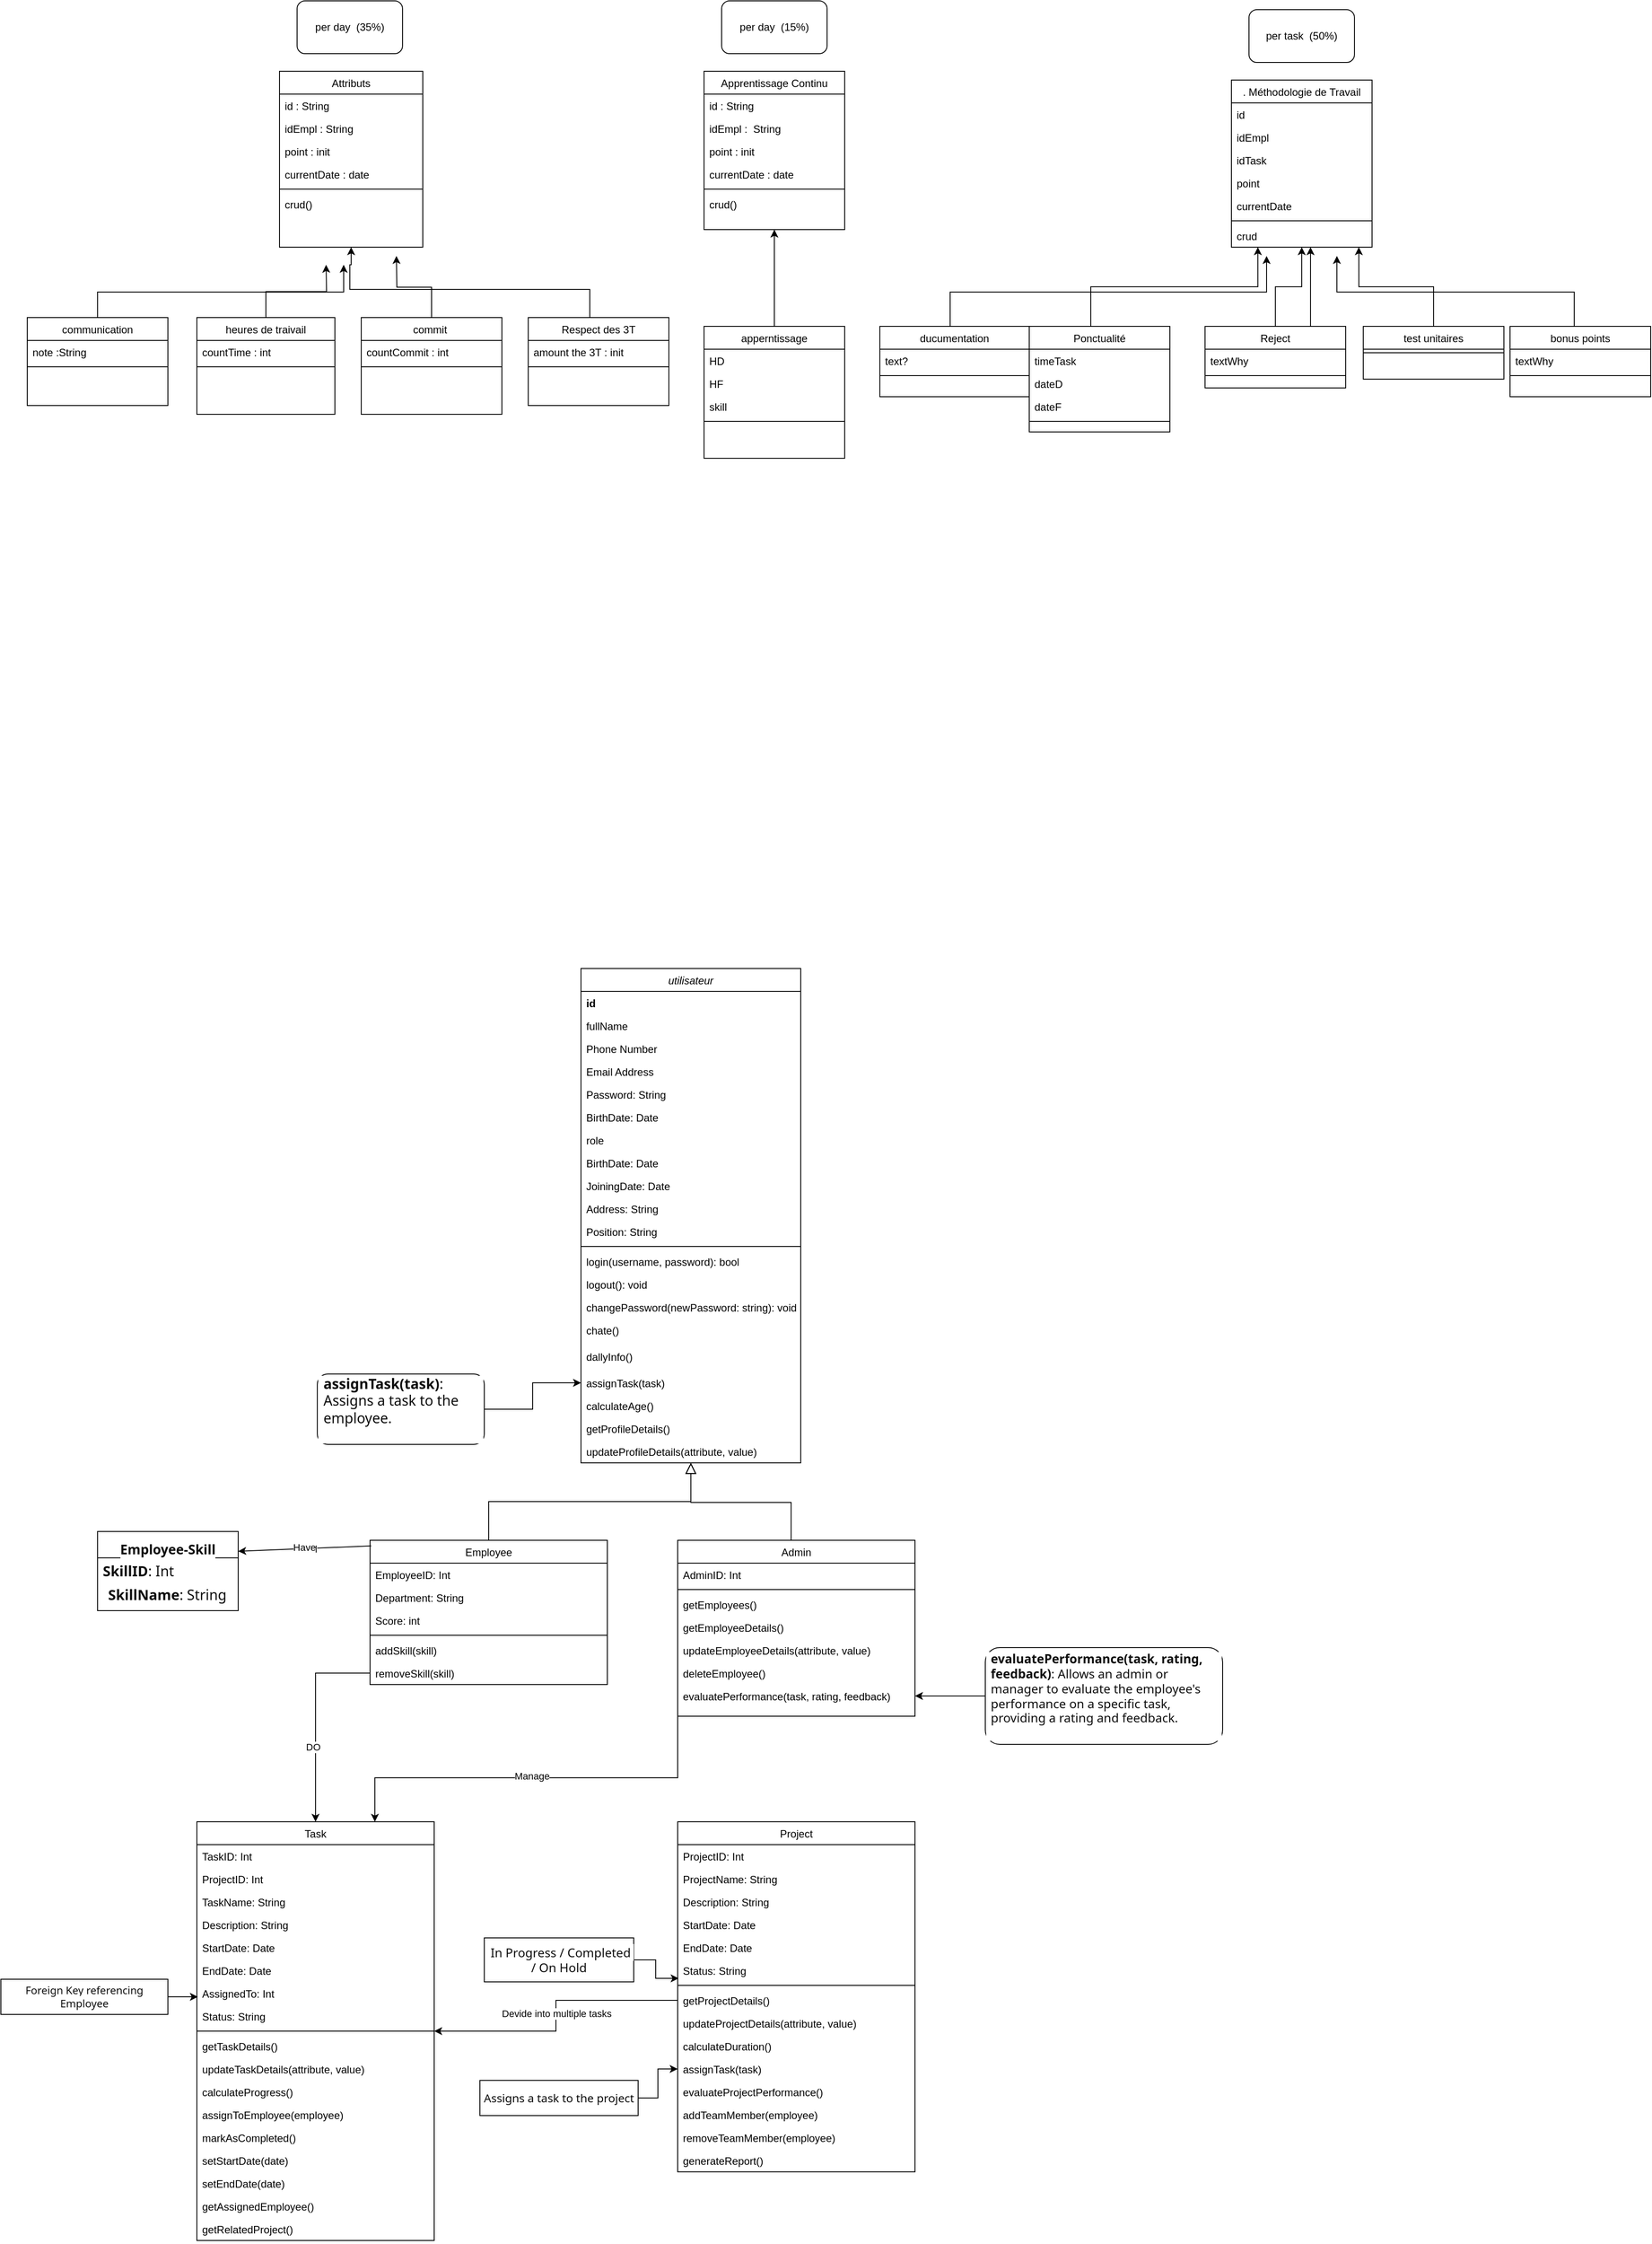 <mxfile version="23.1.4" type="github">
  <diagram id="C5RBs43oDa-KdzZeNtuy" name="Page-1">
    <mxGraphModel dx="2774" dy="1645" grid="1" gridSize="10" guides="1" tooltips="1" connect="1" arrows="1" fold="1" page="1" pageScale="1" pageWidth="827" pageHeight="1169" math="0" shadow="0">
      <root>
        <mxCell id="WIyWlLk6GJQsqaUBKTNV-0" />
        <mxCell id="WIyWlLk6GJQsqaUBKTNV-1" parent="WIyWlLk6GJQsqaUBKTNV-0" />
        <mxCell id="zkfFHV4jXpPFQw0GAbJ--0" value="utilisateur" style="swimlane;fontStyle=2;align=center;verticalAlign=top;childLayout=stackLayout;horizontal=1;startSize=26;horizontalStack=0;resizeParent=1;resizeLast=0;collapsible=1;marginBottom=0;rounded=0;shadow=0;strokeWidth=1;" parent="WIyWlLk6GJQsqaUBKTNV-1" vertex="1">
          <mxGeometry x="-390" y="60" width="250" height="562" as="geometry">
            <mxRectangle x="230" y="140" width="160" height="26" as="alternateBounds" />
          </mxGeometry>
        </mxCell>
        <mxCell id="zkfFHV4jXpPFQw0GAbJ--3" value="id" style="text;align=left;verticalAlign=top;spacingLeft=4;spacingRight=4;overflow=hidden;rotatable=0;points=[[0,0.5],[1,0.5]];portConstraint=eastwest;rounded=0;shadow=0;html=0;fontStyle=1" parent="zkfFHV4jXpPFQw0GAbJ--0" vertex="1">
          <mxGeometry y="26" width="250" height="26" as="geometry" />
        </mxCell>
        <mxCell id="zkfFHV4jXpPFQw0GAbJ--1" value="fullName" style="text;align=left;verticalAlign=top;spacingLeft=4;spacingRight=4;overflow=hidden;rotatable=0;points=[[0,0.5],[1,0.5]];portConstraint=eastwest;" parent="zkfFHV4jXpPFQw0GAbJ--0" vertex="1">
          <mxGeometry y="52" width="250" height="26" as="geometry" />
        </mxCell>
        <mxCell id="zkfFHV4jXpPFQw0GAbJ--2" value="Phone Number" style="text;align=left;verticalAlign=top;spacingLeft=4;spacingRight=4;overflow=hidden;rotatable=0;points=[[0,0.5],[1,0.5]];portConstraint=eastwest;rounded=0;shadow=0;html=0;" parent="zkfFHV4jXpPFQw0GAbJ--0" vertex="1">
          <mxGeometry y="78" width="250" height="26" as="geometry" />
        </mxCell>
        <mxCell id="O61n6vITI9-VJMM0ZHYm-0" value="Email Address" style="text;align=left;verticalAlign=top;spacingLeft=4;spacingRight=4;overflow=hidden;rotatable=0;points=[[0,0.5],[1,0.5]];portConstraint=eastwest;rounded=0;shadow=0;html=0;" parent="zkfFHV4jXpPFQw0GAbJ--0" vertex="1">
          <mxGeometry y="104" width="250" height="26" as="geometry" />
        </mxCell>
        <mxCell id="HdGfDi_zSD36p5pK3CSh-13" value="Password: String" style="text;align=left;verticalAlign=top;spacingLeft=4;spacingRight=4;overflow=hidden;rotatable=0;points=[[0,0.5],[1,0.5]];portConstraint=eastwest;" parent="zkfFHV4jXpPFQw0GAbJ--0" vertex="1">
          <mxGeometry y="130" width="250" height="26" as="geometry" />
        </mxCell>
        <mxCell id="HdGfDi_zSD36p5pK3CSh-18" value="BirthDate: Date" style="text;align=left;verticalAlign=top;spacingLeft=4;spacingRight=4;overflow=hidden;rotatable=0;points=[[0,0.5],[1,0.5]];portConstraint=eastwest;" parent="zkfFHV4jXpPFQw0GAbJ--0" vertex="1">
          <mxGeometry y="156" width="250" height="26" as="geometry" />
        </mxCell>
        <mxCell id="O61n6vITI9-VJMM0ZHYm-1" value="role" style="text;align=left;verticalAlign=top;spacingLeft=4;spacingRight=4;overflow=hidden;rotatable=0;points=[[0,0.5],[1,0.5]];portConstraint=eastwest;rounded=0;shadow=0;html=0;" parent="zkfFHV4jXpPFQw0GAbJ--0" vertex="1">
          <mxGeometry y="182" width="250" height="26" as="geometry" />
        </mxCell>
        <mxCell id="HdGfDi_zSD36p5pK3CSh-52" value="BirthDate: Date" style="text;align=left;verticalAlign=top;spacingLeft=4;spacingRight=4;overflow=hidden;rotatable=0;points=[[0,0.5],[1,0.5]];portConstraint=eastwest;" vertex="1" parent="zkfFHV4jXpPFQw0GAbJ--0">
          <mxGeometry y="208" width="250" height="26" as="geometry" />
        </mxCell>
        <mxCell id="HdGfDi_zSD36p5pK3CSh-15" value="JoiningDate: Date&#xa;" style="text;align=left;verticalAlign=top;spacingLeft=4;spacingRight=4;overflow=hidden;rotatable=0;points=[[0,0.5],[1,0.5]];portConstraint=eastwest;" parent="zkfFHV4jXpPFQw0GAbJ--0" vertex="1">
          <mxGeometry y="234" width="250" height="26" as="geometry" />
        </mxCell>
        <mxCell id="HdGfDi_zSD36p5pK3CSh-16" value="Address: String&#xa;" style="text;align=left;verticalAlign=top;spacingLeft=4;spacingRight=4;overflow=hidden;rotatable=0;points=[[0,0.5],[1,0.5]];portConstraint=eastwest;" parent="zkfFHV4jXpPFQw0GAbJ--0" vertex="1">
          <mxGeometry y="260" width="250" height="26" as="geometry" />
        </mxCell>
        <mxCell id="HdGfDi_zSD36p5pK3CSh-14" value="Position: String" style="text;align=left;verticalAlign=top;spacingLeft=4;spacingRight=4;overflow=hidden;rotatable=0;points=[[0,0.5],[1,0.5]];portConstraint=eastwest;" parent="zkfFHV4jXpPFQw0GAbJ--0" vertex="1">
          <mxGeometry y="286" width="250" height="26" as="geometry" />
        </mxCell>
        <mxCell id="zkfFHV4jXpPFQw0GAbJ--4" value="" style="line;html=1;strokeWidth=1;align=left;verticalAlign=middle;spacingTop=-1;spacingLeft=3;spacingRight=3;rotatable=0;labelPosition=right;points=[];portConstraint=eastwest;" parent="zkfFHV4jXpPFQw0GAbJ--0" vertex="1">
          <mxGeometry y="312" width="250" height="8" as="geometry" />
        </mxCell>
        <mxCell id="HdGfDi_zSD36p5pK3CSh-71" value="login(username, password): bool" style="text;align=left;verticalAlign=top;spacingLeft=4;spacingRight=4;overflow=hidden;rotatable=0;points=[[0,0.5],[1,0.5]];portConstraint=eastwest;" vertex="1" parent="zkfFHV4jXpPFQw0GAbJ--0">
          <mxGeometry y="320" width="250" height="26" as="geometry" />
        </mxCell>
        <mxCell id="zkfFHV4jXpPFQw0GAbJ--5" value="logout(): void" style="text;align=left;verticalAlign=top;spacingLeft=4;spacingRight=4;overflow=hidden;rotatable=0;points=[[0,0.5],[1,0.5]];portConstraint=eastwest;" parent="zkfFHV4jXpPFQw0GAbJ--0" vertex="1">
          <mxGeometry y="346" width="250" height="26" as="geometry" />
        </mxCell>
        <mxCell id="HdGfDi_zSD36p5pK3CSh-72" value="changePassword(newPassword: string): void" style="text;align=left;verticalAlign=top;spacingLeft=4;spacingRight=4;overflow=hidden;rotatable=0;points=[[0,0.5],[1,0.5]];portConstraint=eastwest;" vertex="1" parent="zkfFHV4jXpPFQw0GAbJ--0">
          <mxGeometry y="372" width="250" height="26" as="geometry" />
        </mxCell>
        <mxCell id="O61n6vITI9-VJMM0ZHYm-2" value="chate()" style="text;align=left;verticalAlign=top;spacingLeft=4;spacingRight=4;overflow=hidden;rotatable=0;points=[[0,0.5],[1,0.5]];portConstraint=eastwest;" parent="zkfFHV4jXpPFQw0GAbJ--0" vertex="1">
          <mxGeometry y="398" width="250" height="30" as="geometry" />
        </mxCell>
        <mxCell id="O61n6vITI9-VJMM0ZHYm-6" value="dallyInfo()" style="text;align=left;verticalAlign=top;spacingLeft=4;spacingRight=4;overflow=hidden;rotatable=0;points=[[0,0.5],[1,0.5]];portConstraint=eastwest;" parent="zkfFHV4jXpPFQw0GAbJ--0" vertex="1">
          <mxGeometry y="428" width="250" height="30" as="geometry" />
        </mxCell>
        <mxCell id="HdGfDi_zSD36p5pK3CSh-23" value="assignTask(task)" style="text;align=left;verticalAlign=top;spacingLeft=4;spacingRight=4;overflow=hidden;rotatable=0;points=[[0,0.5],[1,0.5]];portConstraint=eastwest;" parent="zkfFHV4jXpPFQw0GAbJ--0" vertex="1">
          <mxGeometry y="458" width="250" height="26" as="geometry" />
        </mxCell>
        <mxCell id="HdGfDi_zSD36p5pK3CSh-22" value="calculateAge()" style="text;align=left;verticalAlign=top;spacingLeft=4;spacingRight=4;overflow=hidden;rotatable=0;points=[[0,0.5],[1,0.5]];portConstraint=eastwest;" parent="zkfFHV4jXpPFQw0GAbJ--0" vertex="1">
          <mxGeometry y="484" width="250" height="26" as="geometry" />
        </mxCell>
        <mxCell id="HdGfDi_zSD36p5pK3CSh-19" value="getProfileDetails()" style="text;align=left;verticalAlign=top;spacingLeft=4;spacingRight=4;overflow=hidden;rotatable=0;points=[[0,0.5],[1,0.5]];portConstraint=eastwest;" parent="zkfFHV4jXpPFQw0GAbJ--0" vertex="1">
          <mxGeometry y="510" width="250" height="26" as="geometry" />
        </mxCell>
        <mxCell id="HdGfDi_zSD36p5pK3CSh-11" value="updateProfileDetails(attribute, value)" style="text;align=left;verticalAlign=top;spacingLeft=4;spacingRight=4;overflow=hidden;rotatable=0;points=[[0,0.5],[1,0.5]];portConstraint=eastwest;" parent="zkfFHV4jXpPFQw0GAbJ--0" vertex="1">
          <mxGeometry y="536" width="250" height="26" as="geometry" />
        </mxCell>
        <mxCell id="zkfFHV4jXpPFQw0GAbJ--6" value="Employee" style="swimlane;fontStyle=0;align=center;verticalAlign=top;childLayout=stackLayout;horizontal=1;startSize=26;horizontalStack=0;resizeParent=1;resizeLast=0;collapsible=1;marginBottom=0;rounded=0;shadow=0;strokeWidth=1;" parent="WIyWlLk6GJQsqaUBKTNV-1" vertex="1">
          <mxGeometry x="-630" y="710" width="270" height="164" as="geometry">
            <mxRectangle x="130" y="380" width="160" height="26" as="alternateBounds" />
          </mxGeometry>
        </mxCell>
        <mxCell id="HdGfDi_zSD36p5pK3CSh-10" value="EmployeeID: Int" style="text;align=left;verticalAlign=top;spacingLeft=4;spacingRight=4;overflow=hidden;rotatable=0;points=[[0,0.5],[1,0.5]];portConstraint=eastwest;" parent="zkfFHV4jXpPFQw0GAbJ--6" vertex="1">
          <mxGeometry y="26" width="270" height="26" as="geometry" />
        </mxCell>
        <mxCell id="HdGfDi_zSD36p5pK3CSh-70" value="Department: String" style="text;align=left;verticalAlign=top;spacingLeft=4;spacingRight=4;overflow=hidden;rotatable=0;points=[[0,0.5],[1,0.5]];portConstraint=eastwest;" vertex="1" parent="zkfFHV4jXpPFQw0GAbJ--6">
          <mxGeometry y="52" width="270" height="26" as="geometry" />
        </mxCell>
        <mxCell id="HdGfDi_zSD36p5pK3CSh-12" value="Score: int" style="text;align=left;verticalAlign=top;spacingLeft=4;spacingRight=4;overflow=hidden;rotatable=0;points=[[0,0.5],[1,0.5]];portConstraint=eastwest;" parent="zkfFHV4jXpPFQw0GAbJ--6" vertex="1">
          <mxGeometry y="78" width="270" height="26" as="geometry" />
        </mxCell>
        <mxCell id="zkfFHV4jXpPFQw0GAbJ--9" value="" style="line;html=1;strokeWidth=1;align=left;verticalAlign=middle;spacingTop=-1;spacingLeft=3;spacingRight=3;rotatable=0;labelPosition=right;points=[];portConstraint=eastwest;" parent="zkfFHV4jXpPFQw0GAbJ--6" vertex="1">
          <mxGeometry y="104" width="270" height="8" as="geometry" />
        </mxCell>
        <mxCell id="HdGfDi_zSD36p5pK3CSh-33" value="addSkill(skill)" style="text;align=left;verticalAlign=top;spacingLeft=4;spacingRight=4;overflow=hidden;rotatable=0;points=[[0,0.5],[1,0.5]];portConstraint=eastwest;" parent="zkfFHV4jXpPFQw0GAbJ--6" vertex="1">
          <mxGeometry y="112" width="270" height="26" as="geometry" />
        </mxCell>
        <mxCell id="HdGfDi_zSD36p5pK3CSh-34" value="removeSkill(skill)" style="text;align=left;verticalAlign=top;spacingLeft=4;spacingRight=4;overflow=hidden;rotatable=0;points=[[0,0.5],[1,0.5]];portConstraint=eastwest;" parent="zkfFHV4jXpPFQw0GAbJ--6" vertex="1">
          <mxGeometry y="138" width="270" height="26" as="geometry" />
        </mxCell>
        <mxCell id="zkfFHV4jXpPFQw0GAbJ--12" value="" style="endArrow=block;endSize=10;endFill=0;shadow=0;strokeWidth=1;rounded=0;edgeStyle=elbowEdgeStyle;elbow=vertical;" parent="WIyWlLk6GJQsqaUBKTNV-1" source="zkfFHV4jXpPFQw0GAbJ--6" target="zkfFHV4jXpPFQw0GAbJ--0" edge="1">
          <mxGeometry width="160" relative="1" as="geometry">
            <mxPoint x="200" y="203" as="sourcePoint" />
            <mxPoint x="200" y="203" as="targetPoint" />
          </mxGeometry>
        </mxCell>
        <mxCell id="zkfFHV4jXpPFQw0GAbJ--16" value="" style="endArrow=block;endSize=10;endFill=0;shadow=0;strokeWidth=1;rounded=0;edgeStyle=elbowEdgeStyle;elbow=vertical;entryX=0.5;entryY=1;entryDx=0;entryDy=0;exitX=0.478;exitY=0.008;exitDx=0;exitDy=0;exitPerimeter=0;" parent="WIyWlLk6GJQsqaUBKTNV-1" source="HdGfDi_zSD36p5pK3CSh-43" target="zkfFHV4jXpPFQw0GAbJ--0" edge="1">
          <mxGeometry width="160" relative="1" as="geometry">
            <mxPoint x="-140" y="560" as="sourcePoint" />
            <mxPoint x="240" y="516" as="targetPoint" />
          </mxGeometry>
        </mxCell>
        <mxCell id="HNCia4OFn0n-vzeSxjlX-16" style="edgeStyle=orthogonalEdgeStyle;rounded=0;orthogonalLoop=1;jettySize=auto;html=1;exitX=0.75;exitY=0;exitDx=0;exitDy=0;" edge="1" parent="WIyWlLk6GJQsqaUBKTNV-1" source="zkfFHV4jXpPFQw0GAbJ--17">
          <mxGeometry relative="1" as="geometry">
            <mxPoint x="390" y="-750" as="targetPoint" />
            <Array as="points">
              <mxPoint x="30" y="-670" />
              <mxPoint x="30" y="-709" />
              <mxPoint x="390" y="-709" />
            </Array>
          </mxGeometry>
        </mxCell>
        <mxCell id="zkfFHV4jXpPFQw0GAbJ--17" value="ducumentation" style="swimlane;fontStyle=0;align=center;verticalAlign=top;childLayout=stackLayout;horizontal=1;startSize=26;horizontalStack=0;resizeParent=1;resizeLast=0;collapsible=1;marginBottom=0;rounded=0;shadow=0;strokeWidth=1;" parent="WIyWlLk6GJQsqaUBKTNV-1" vertex="1">
          <mxGeometry x="-50" y="-670" width="170" height="80" as="geometry">
            <mxRectangle x="550" y="140" width="160" height="26" as="alternateBounds" />
          </mxGeometry>
        </mxCell>
        <mxCell id="zkfFHV4jXpPFQw0GAbJ--22" value="text?" style="text;align=left;verticalAlign=top;spacingLeft=4;spacingRight=4;overflow=hidden;rotatable=0;points=[[0,0.5],[1,0.5]];portConstraint=eastwest;rounded=0;shadow=0;html=0;" parent="zkfFHV4jXpPFQw0GAbJ--17" vertex="1">
          <mxGeometry y="26" width="170" height="26" as="geometry" />
        </mxCell>
        <mxCell id="zkfFHV4jXpPFQw0GAbJ--23" value="" style="line;html=1;strokeWidth=1;align=left;verticalAlign=middle;spacingTop=-1;spacingLeft=3;spacingRight=3;rotatable=0;labelPosition=right;points=[];portConstraint=eastwest;" parent="zkfFHV4jXpPFQw0GAbJ--17" vertex="1">
          <mxGeometry y="52" width="170" height="8" as="geometry" />
        </mxCell>
        <mxCell id="O61n6vITI9-VJMM0ZHYm-42" value="test unitaires" style="swimlane;fontStyle=0;align=center;verticalAlign=top;childLayout=stackLayout;horizontal=1;startSize=26;horizontalStack=0;resizeParent=1;resizeLast=0;collapsible=1;marginBottom=0;rounded=0;shadow=0;strokeWidth=1;" parent="WIyWlLk6GJQsqaUBKTNV-1" vertex="1">
          <mxGeometry x="500" y="-670" width="160" height="60" as="geometry">
            <mxRectangle x="550" y="140" width="160" height="26" as="alternateBounds" />
          </mxGeometry>
        </mxCell>
        <mxCell id="O61n6vITI9-VJMM0ZHYm-48" value="" style="line;html=1;strokeWidth=1;align=left;verticalAlign=middle;spacingTop=-1;spacingLeft=3;spacingRight=3;rotatable=0;labelPosition=right;points=[];portConstraint=eastwest;" parent="O61n6vITI9-VJMM0ZHYm-42" vertex="1">
          <mxGeometry y="26" width="160" height="8" as="geometry" />
        </mxCell>
        <mxCell id="HNCia4OFn0n-vzeSxjlX-19" style="edgeStyle=orthogonalEdgeStyle;rounded=0;orthogonalLoop=1;jettySize=auto;html=1;exitX=0.5;exitY=0;exitDx=0;exitDy=0;" edge="1" parent="WIyWlLk6GJQsqaUBKTNV-1" source="O61n6vITI9-VJMM0ZHYm-50">
          <mxGeometry relative="1" as="geometry">
            <mxPoint x="-600" y="-750" as="targetPoint" />
          </mxGeometry>
        </mxCell>
        <mxCell id="O61n6vITI9-VJMM0ZHYm-50" value="commit " style="swimlane;fontStyle=0;align=center;verticalAlign=top;childLayout=stackLayout;horizontal=1;startSize=26;horizontalStack=0;resizeParent=1;resizeLast=0;collapsible=1;marginBottom=0;rounded=0;shadow=0;strokeWidth=1;" parent="WIyWlLk6GJQsqaUBKTNV-1" vertex="1">
          <mxGeometry x="-640" y="-680" width="160" height="110" as="geometry">
            <mxRectangle x="550" y="140" width="160" height="26" as="alternateBounds" />
          </mxGeometry>
        </mxCell>
        <mxCell id="O61n6vITI9-VJMM0ZHYm-55" value="countCommit : int" style="text;align=left;verticalAlign=top;spacingLeft=4;spacingRight=4;overflow=hidden;rotatable=0;points=[[0,0.5],[1,0.5]];portConstraint=eastwest;rounded=0;shadow=0;html=0;" parent="O61n6vITI9-VJMM0ZHYm-50" vertex="1">
          <mxGeometry y="26" width="160" height="26" as="geometry" />
        </mxCell>
        <mxCell id="O61n6vITI9-VJMM0ZHYm-56" value="" style="line;html=1;strokeWidth=1;align=left;verticalAlign=middle;spacingTop=-1;spacingLeft=3;spacingRight=3;rotatable=0;labelPosition=right;points=[];portConstraint=eastwest;" parent="O61n6vITI9-VJMM0ZHYm-50" vertex="1">
          <mxGeometry y="52" width="160" height="8" as="geometry" />
        </mxCell>
        <mxCell id="HNCia4OFn0n-vzeSxjlX-11" style="edgeStyle=orthogonalEdgeStyle;rounded=0;orthogonalLoop=1;jettySize=auto;html=1;exitX=0.75;exitY=0;exitDx=0;exitDy=0;" edge="1" parent="WIyWlLk6GJQsqaUBKTNV-1" source="O61n6vITI9-VJMM0ZHYm-58">
          <mxGeometry relative="1" as="geometry">
            <mxPoint x="440" y="-760" as="targetPoint" />
          </mxGeometry>
        </mxCell>
        <mxCell id="HNCia4OFn0n-vzeSxjlX-14" style="edgeStyle=orthogonalEdgeStyle;rounded=0;orthogonalLoop=1;jettySize=auto;html=1;" edge="1" parent="WIyWlLk6GJQsqaUBKTNV-1" source="O61n6vITI9-VJMM0ZHYm-58" target="HovhP2Ijr2eD1xcMZCAY-0">
          <mxGeometry relative="1" as="geometry" />
        </mxCell>
        <mxCell id="O61n6vITI9-VJMM0ZHYm-58" value="Reject" style="swimlane;fontStyle=0;align=center;verticalAlign=top;childLayout=stackLayout;horizontal=1;startSize=26;horizontalStack=0;resizeParent=1;resizeLast=0;collapsible=1;marginBottom=0;rounded=0;shadow=0;strokeWidth=1;" parent="WIyWlLk6GJQsqaUBKTNV-1" vertex="1">
          <mxGeometry x="320" y="-670" width="160" height="70" as="geometry">
            <mxRectangle x="550" y="140" width="160" height="26" as="alternateBounds" />
          </mxGeometry>
        </mxCell>
        <mxCell id="O61n6vITI9-VJMM0ZHYm-63" value="textWhy" style="text;align=left;verticalAlign=top;spacingLeft=4;spacingRight=4;overflow=hidden;rotatable=0;points=[[0,0.5],[1,0.5]];portConstraint=eastwest;rounded=0;shadow=0;html=0;" parent="O61n6vITI9-VJMM0ZHYm-58" vertex="1">
          <mxGeometry y="26" width="160" height="26" as="geometry" />
        </mxCell>
        <mxCell id="O61n6vITI9-VJMM0ZHYm-64" value="" style="line;html=1;strokeWidth=1;align=left;verticalAlign=middle;spacingTop=-1;spacingLeft=3;spacingRight=3;rotatable=0;labelPosition=right;points=[];portConstraint=eastwest;" parent="O61n6vITI9-VJMM0ZHYm-58" vertex="1">
          <mxGeometry y="52" width="160" height="8" as="geometry" />
        </mxCell>
        <mxCell id="HNCia4OFn0n-vzeSxjlX-26" style="edgeStyle=orthogonalEdgeStyle;rounded=0;orthogonalLoop=1;jettySize=auto;html=1;entryX=0.5;entryY=1;entryDx=0;entryDy=0;" edge="1" parent="WIyWlLk6GJQsqaUBKTNV-1" source="O61n6vITI9-VJMM0ZHYm-66" target="HovhP2Ijr2eD1xcMZCAY-35">
          <mxGeometry relative="1" as="geometry" />
        </mxCell>
        <mxCell id="O61n6vITI9-VJMM0ZHYm-66" value="apperntissage" style="swimlane;fontStyle=0;align=center;verticalAlign=top;childLayout=stackLayout;horizontal=1;startSize=26;horizontalStack=0;resizeParent=1;resizeLast=0;collapsible=1;marginBottom=0;rounded=0;shadow=0;strokeWidth=1;" parent="WIyWlLk6GJQsqaUBKTNV-1" vertex="1">
          <mxGeometry x="-250" y="-670" width="160" height="150" as="geometry">
            <mxRectangle x="550" y="140" width="160" height="26" as="alternateBounds" />
          </mxGeometry>
        </mxCell>
        <mxCell id="O61n6vITI9-VJMM0ZHYm-69" value="HD" style="text;align=left;verticalAlign=top;spacingLeft=4;spacingRight=4;overflow=hidden;rotatable=0;points=[[0,0.5],[1,0.5]];portConstraint=eastwest;rounded=0;shadow=0;html=0;" parent="O61n6vITI9-VJMM0ZHYm-66" vertex="1">
          <mxGeometry y="26" width="160" height="26" as="geometry" />
        </mxCell>
        <mxCell id="O61n6vITI9-VJMM0ZHYm-70" value="HF" style="text;align=left;verticalAlign=top;spacingLeft=4;spacingRight=4;overflow=hidden;rotatable=0;points=[[0,0.5],[1,0.5]];portConstraint=eastwest;rounded=0;shadow=0;html=0;" parent="O61n6vITI9-VJMM0ZHYm-66" vertex="1">
          <mxGeometry y="52" width="160" height="26" as="geometry" />
        </mxCell>
        <mxCell id="O61n6vITI9-VJMM0ZHYm-71" value="skill" style="text;align=left;verticalAlign=top;spacingLeft=4;spacingRight=4;overflow=hidden;rotatable=0;points=[[0,0.5],[1,0.5]];portConstraint=eastwest;rounded=0;shadow=0;html=0;" parent="O61n6vITI9-VJMM0ZHYm-66" vertex="1">
          <mxGeometry y="78" width="160" height="26" as="geometry" />
        </mxCell>
        <mxCell id="O61n6vITI9-VJMM0ZHYm-72" value="" style="line;html=1;strokeWidth=1;align=left;verticalAlign=middle;spacingTop=-1;spacingLeft=3;spacingRight=3;rotatable=0;labelPosition=right;points=[];portConstraint=eastwest;" parent="O61n6vITI9-VJMM0ZHYm-66" vertex="1">
          <mxGeometry y="104" width="160" height="8" as="geometry" />
        </mxCell>
        <mxCell id="HNCia4OFn0n-vzeSxjlX-17" style="edgeStyle=orthogonalEdgeStyle;rounded=0;orthogonalLoop=1;jettySize=auto;html=1;exitX=0.25;exitY=0;exitDx=0;exitDy=0;" edge="1" parent="WIyWlLk6GJQsqaUBKTNV-1" source="hfA5x7SYUtLAJ9QRFMz0-0">
          <mxGeometry relative="1" as="geometry">
            <mxPoint x="470" y="-750" as="targetPoint" />
            <Array as="points">
              <mxPoint x="740" y="-670" />
              <mxPoint x="740" y="-709" />
              <mxPoint x="470" y="-709" />
            </Array>
          </mxGeometry>
        </mxCell>
        <mxCell id="hfA5x7SYUtLAJ9QRFMz0-0" value="bonus points" style="swimlane;fontStyle=0;align=center;verticalAlign=top;childLayout=stackLayout;horizontal=1;startSize=26;horizontalStack=0;resizeParent=1;resizeLast=0;collapsible=1;marginBottom=0;rounded=0;shadow=0;strokeWidth=1;" parent="WIyWlLk6GJQsqaUBKTNV-1" vertex="1">
          <mxGeometry x="667" y="-670" width="160" height="80" as="geometry">
            <mxRectangle x="550" y="140" width="160" height="26" as="alternateBounds" />
          </mxGeometry>
        </mxCell>
        <mxCell id="HdGfDi_zSD36p5pK3CSh-103" value="textWhy" style="text;align=left;verticalAlign=top;spacingLeft=4;spacingRight=4;overflow=hidden;rotatable=0;points=[[0,0.5],[1,0.5]];portConstraint=eastwest;rounded=0;shadow=0;html=0;" vertex="1" parent="hfA5x7SYUtLAJ9QRFMz0-0">
          <mxGeometry y="26" width="160" height="26" as="geometry" />
        </mxCell>
        <mxCell id="hfA5x7SYUtLAJ9QRFMz0-6" value="" style="line;html=1;strokeWidth=1;align=left;verticalAlign=middle;spacingTop=-1;spacingLeft=3;spacingRight=3;rotatable=0;labelPosition=right;points=[];portConstraint=eastwest;" parent="hfA5x7SYUtLAJ9QRFMz0-0" vertex="1">
          <mxGeometry y="52" width="160" height="8" as="geometry" />
        </mxCell>
        <mxCell id="HNCia4OFn0n-vzeSxjlX-20" style="edgeStyle=orthogonalEdgeStyle;rounded=0;orthogonalLoop=1;jettySize=auto;html=1;" edge="1" parent="WIyWlLk6GJQsqaUBKTNV-1" source="hfA5x7SYUtLAJ9QRFMz0-8">
          <mxGeometry relative="1" as="geometry">
            <mxPoint x="-680" y="-740" as="targetPoint" />
          </mxGeometry>
        </mxCell>
        <mxCell id="hfA5x7SYUtLAJ9QRFMz0-8" value="heures de traivail" style="swimlane;fontStyle=0;align=center;verticalAlign=top;childLayout=stackLayout;horizontal=1;startSize=26;horizontalStack=0;resizeParent=1;resizeLast=0;collapsible=1;marginBottom=0;rounded=0;shadow=0;strokeWidth=1;" parent="WIyWlLk6GJQsqaUBKTNV-1" vertex="1">
          <mxGeometry x="-827" y="-680" width="157" height="110" as="geometry">
            <mxRectangle x="550" y="140" width="160" height="26" as="alternateBounds" />
          </mxGeometry>
        </mxCell>
        <mxCell id="hfA5x7SYUtLAJ9QRFMz0-12" value="countTime : int" style="text;align=left;verticalAlign=top;spacingLeft=4;spacingRight=4;overflow=hidden;rotatable=0;points=[[0,0.5],[1,0.5]];portConstraint=eastwest;rounded=0;shadow=0;html=0;" parent="hfA5x7SYUtLAJ9QRFMz0-8" vertex="1">
          <mxGeometry y="26" width="157" height="26" as="geometry" />
        </mxCell>
        <mxCell id="hfA5x7SYUtLAJ9QRFMz0-14" value="" style="line;html=1;strokeWidth=1;align=left;verticalAlign=middle;spacingTop=-1;spacingLeft=3;spacingRight=3;rotatable=0;labelPosition=right;points=[];portConstraint=eastwest;" parent="hfA5x7SYUtLAJ9QRFMz0-8" vertex="1">
          <mxGeometry y="52" width="157" height="8" as="geometry" />
        </mxCell>
        <mxCell id="hfA5x7SYUtLAJ9QRFMz0-26" value="Ponctualité" style="swimlane;fontStyle=0;align=center;verticalAlign=top;childLayout=stackLayout;horizontal=1;startSize=26;horizontalStack=0;resizeParent=1;resizeLast=0;collapsible=1;marginBottom=0;rounded=0;shadow=0;strokeWidth=1;" parent="WIyWlLk6GJQsqaUBKTNV-1" vertex="1">
          <mxGeometry x="120" y="-670" width="160" height="120" as="geometry">
            <mxRectangle x="550" y="140" width="160" height="26" as="alternateBounds" />
          </mxGeometry>
        </mxCell>
        <mxCell id="hfA5x7SYUtLAJ9QRFMz0-37" value="timeTask" style="text;align=left;verticalAlign=top;spacingLeft=4;spacingRight=4;overflow=hidden;rotatable=0;points=[[0,0.5],[1,0.5]];portConstraint=eastwest;rounded=0;shadow=0;html=0;" parent="hfA5x7SYUtLAJ9QRFMz0-26" vertex="1">
          <mxGeometry y="26" width="160" height="26" as="geometry" />
        </mxCell>
        <mxCell id="hfA5x7SYUtLAJ9QRFMz0-29" value="dateD" style="text;align=left;verticalAlign=top;spacingLeft=4;spacingRight=4;overflow=hidden;rotatable=0;points=[[0,0.5],[1,0.5]];portConstraint=eastwest;rounded=0;shadow=0;html=0;" parent="hfA5x7SYUtLAJ9QRFMz0-26" vertex="1">
          <mxGeometry y="52" width="160" height="26" as="geometry" />
        </mxCell>
        <mxCell id="hfA5x7SYUtLAJ9QRFMz0-35" value="dateF" style="text;align=left;verticalAlign=top;spacingLeft=4;spacingRight=4;overflow=hidden;rotatable=0;points=[[0,0.5],[1,0.5]];portConstraint=eastwest;rounded=0;shadow=0;html=0;" parent="hfA5x7SYUtLAJ9QRFMz0-26" vertex="1">
          <mxGeometry y="78" width="160" height="26" as="geometry" />
        </mxCell>
        <mxCell id="hfA5x7SYUtLAJ9QRFMz0-32" value="" style="line;html=1;strokeWidth=1;align=left;verticalAlign=middle;spacingTop=-1;spacingLeft=3;spacingRight=3;rotatable=0;labelPosition=right;points=[];portConstraint=eastwest;" parent="hfA5x7SYUtLAJ9QRFMz0-26" vertex="1">
          <mxGeometry y="104" width="160" height="8" as="geometry" />
        </mxCell>
        <mxCell id="HNCia4OFn0n-vzeSxjlX-22" style="edgeStyle=orthogonalEdgeStyle;rounded=0;orthogonalLoop=1;jettySize=auto;html=1;exitX=0.75;exitY=0;exitDx=0;exitDy=0;" edge="1" parent="WIyWlLk6GJQsqaUBKTNV-1" source="hfA5x7SYUtLAJ9QRFMz0-49">
          <mxGeometry relative="1" as="geometry">
            <mxPoint x="-660" y="-740" as="targetPoint" />
            <Array as="points">
              <mxPoint x="-940" y="-680" />
              <mxPoint x="-940" y="-709" />
              <mxPoint x="-660" y="-709" />
            </Array>
          </mxGeometry>
        </mxCell>
        <mxCell id="hfA5x7SYUtLAJ9QRFMz0-49" value="communication" style="swimlane;fontStyle=0;align=center;verticalAlign=top;childLayout=stackLayout;horizontal=1;startSize=26;horizontalStack=0;resizeParent=1;resizeLast=0;collapsible=1;marginBottom=0;rounded=0;shadow=0;strokeWidth=1;" parent="WIyWlLk6GJQsqaUBKTNV-1" vertex="1">
          <mxGeometry x="-1020" y="-680" width="160" height="100" as="geometry">
            <mxRectangle x="550" y="140" width="160" height="26" as="alternateBounds" />
          </mxGeometry>
        </mxCell>
        <mxCell id="hfA5x7SYUtLAJ9QRFMz0-58" value="note :String" style="text;align=left;verticalAlign=top;spacingLeft=4;spacingRight=4;overflow=hidden;rotatable=0;points=[[0,0.5],[1,0.5]];portConstraint=eastwest;rounded=0;shadow=0;html=0;" parent="hfA5x7SYUtLAJ9QRFMz0-49" vertex="1">
          <mxGeometry y="26" width="160" height="26" as="geometry" />
        </mxCell>
        <mxCell id="hfA5x7SYUtLAJ9QRFMz0-56" value="" style="line;html=1;strokeWidth=1;align=left;verticalAlign=middle;spacingTop=-1;spacingLeft=3;spacingRight=3;rotatable=0;labelPosition=right;points=[];portConstraint=eastwest;" parent="hfA5x7SYUtLAJ9QRFMz0-49" vertex="1">
          <mxGeometry y="52" width="160" height="8" as="geometry" />
        </mxCell>
        <mxCell id="HovhP2Ijr2eD1xcMZCAY-0" value=". Méthodologie de Travail " style="swimlane;fontStyle=0;align=center;verticalAlign=top;childLayout=stackLayout;horizontal=1;startSize=26;horizontalStack=0;resizeParent=1;resizeLast=0;collapsible=1;marginBottom=0;rounded=0;shadow=0;strokeWidth=1;" parent="WIyWlLk6GJQsqaUBKTNV-1" vertex="1">
          <mxGeometry x="350" y="-950" width="160" height="190" as="geometry">
            <mxRectangle x="550" y="140" width="160" height="26" as="alternateBounds" />
          </mxGeometry>
        </mxCell>
        <mxCell id="HovhP2Ijr2eD1xcMZCAY-1" value="id" style="text;align=left;verticalAlign=top;spacingLeft=4;spacingRight=4;overflow=hidden;rotatable=0;points=[[0,0.5],[1,0.5]];portConstraint=eastwest;" parent="HovhP2Ijr2eD1xcMZCAY-0" vertex="1">
          <mxGeometry y="26" width="160" height="26" as="geometry" />
        </mxCell>
        <mxCell id="HovhP2Ijr2eD1xcMZCAY-2" value="idEmpl" style="text;align=left;verticalAlign=top;spacingLeft=4;spacingRight=4;overflow=hidden;rotatable=0;points=[[0,0.5],[1,0.5]];portConstraint=eastwest;rounded=0;shadow=0;html=0;" parent="HovhP2Ijr2eD1xcMZCAY-0" vertex="1">
          <mxGeometry y="52" width="160" height="26" as="geometry" />
        </mxCell>
        <mxCell id="HovhP2Ijr2eD1xcMZCAY-3" value="idTask" style="text;align=left;verticalAlign=top;spacingLeft=4;spacingRight=4;overflow=hidden;rotatable=0;points=[[0,0.5],[1,0.5]];portConstraint=eastwest;rounded=0;shadow=0;html=0;" parent="HovhP2Ijr2eD1xcMZCAY-0" vertex="1">
          <mxGeometry y="78" width="160" height="26" as="geometry" />
        </mxCell>
        <mxCell id="HovhP2Ijr2eD1xcMZCAY-4" value="point" style="text;align=left;verticalAlign=top;spacingLeft=4;spacingRight=4;overflow=hidden;rotatable=0;points=[[0,0.5],[1,0.5]];portConstraint=eastwest;rounded=0;shadow=0;html=0;" parent="HovhP2Ijr2eD1xcMZCAY-0" vertex="1">
          <mxGeometry y="104" width="160" height="26" as="geometry" />
        </mxCell>
        <mxCell id="HovhP2Ijr2eD1xcMZCAY-6" value="currentDate" style="text;align=left;verticalAlign=top;spacingLeft=4;spacingRight=4;overflow=hidden;rotatable=0;points=[[0,0.5],[1,0.5]];portConstraint=eastwest;rounded=0;shadow=0;html=0;" parent="HovhP2Ijr2eD1xcMZCAY-0" vertex="1">
          <mxGeometry y="130" width="160" height="26" as="geometry" />
        </mxCell>
        <mxCell id="HovhP2Ijr2eD1xcMZCAY-7" value="" style="line;html=1;strokeWidth=1;align=left;verticalAlign=middle;spacingTop=-1;spacingLeft=3;spacingRight=3;rotatable=0;labelPosition=right;points=[];portConstraint=eastwest;" parent="HovhP2Ijr2eD1xcMZCAY-0" vertex="1">
          <mxGeometry y="156" width="160" height="8" as="geometry" />
        </mxCell>
        <mxCell id="HovhP2Ijr2eD1xcMZCAY-8" value="crud" style="text;align=left;verticalAlign=top;spacingLeft=4;spacingRight=4;overflow=hidden;rotatable=0;points=[[0,0.5],[1,0.5]];portConstraint=eastwest;" parent="HovhP2Ijr2eD1xcMZCAY-0" vertex="1">
          <mxGeometry y="164" width="160" height="26" as="geometry" />
        </mxCell>
        <mxCell id="HdGfDi_zSD36p5pK3CSh-73" style="edgeStyle=orthogonalEdgeStyle;rounded=0;orthogonalLoop=1;jettySize=auto;html=1;exitX=0;exitY=0.5;exitDx=0;exitDy=0;entryX=1;entryY=0.5;entryDx=0;entryDy=0;" edge="1" parent="WIyWlLk6GJQsqaUBKTNV-1" source="HdGfDi_zSD36p5pK3CSh-28" target="HdGfDi_zSD36p5pK3CSh-58">
          <mxGeometry relative="1" as="geometry" />
        </mxCell>
        <mxCell id="HdGfDi_zSD36p5pK3CSh-28" value="&lt;font style=&quot;font-size: 14px;&quot;&gt;&lt;br&gt;&lt;/font&gt;&lt;ul style=&quot;font-style: normal; font-variant-ligatures: normal; font-variant-caps: normal; font-weight: 400; letter-spacing: normal; orphans: 2; text-indent: 0px; text-transform: none; widows: 2; word-spacing: 0px; -webkit-text-stroke-width: 0px; white-space: pre-wrap; text-decoration-thickness: initial; text-decoration-style: initial; text-decoration-color: initial; border: 0px solid rgb(227, 227, 227); box-sizing: border-box; --tw-border-spacing-x: 0; --tw-border-spacing-y: 0; --tw-translate-x: 0; --tw-translate-y: 0; --tw-rotate: 0; --tw-skew-x: 0; --tw-skew-y: 0; --tw-scale-x: 1; --tw-scale-y: 1; --tw-pan-x: ; --tw-pan-y: ; --tw-pinch-zoom: ; --tw-scroll-snap-strictness: proximity; --tw-gradient-from-position: ; --tw-gradient-via-position: ; --tw-gradient-to-position: ; --tw-ordinal: ; --tw-slashed-zero: ; --tw-numeric-figure: ; --tw-numeric-spacing: ; --tw-numeric-fraction: ; --tw-ring-inset: ; --tw-ring-offset-width: 0px; --tw-ring-offset-color: #fff; --tw-ring-color: rgba(69,89,164,.5); --tw-ring-offset-shadow: 0 0 transparent; --tw-ring-shadow: 0 0 transparent; --tw-shadow: 0 0 transparent; --tw-shadow-colored: 0 0 transparent; --tw-blur: ; --tw-brightness: ; --tw-contrast: ; --tw-grayscale: ; --tw-hue-rotate: ; --tw-invert: ; --tw-saturate: ; --tw-sepia: ; --tw-drop-shadow: ; --tw-backdrop-blur: ; --tw-backdrop-brightness: ; --tw-backdrop-contrast: ; --tw-backdrop-grayscale: ; --tw-backdrop-hue-rotate: ; --tw-backdrop-invert: ; --tw-backdrop-opacity: ; --tw-backdrop-saturate: ; --tw-backdrop-sepia: ; list-style-position: initial; list-style-image: initial; margin: 1.25em 0px; padding: 0px; display: flex; flex-direction: column; color: rgb(13, 13, 13); font-family: Söhne, ui-sans-serif, system-ui, -apple-system, &amp;quot;Segoe UI&amp;quot;, Roboto, Ubuntu, Cantarell, &amp;quot;Noto Sans&amp;quot;, sans-serif, &amp;quot;Helvetica Neue&amp;quot;, Arial, &amp;quot;Apple Color Emoji&amp;quot;, &amp;quot;Segoe UI Emoji&amp;quot;, &amp;quot;Segoe UI Symbol&amp;quot;, &amp;quot;Noto Color Emoji&amp;quot;; text-align: start; background-color: rgb(255, 255, 255); font-size: 14px;&quot;&gt;&lt;div&gt;&lt;li style=&quot;border: 0px solid rgb(227, 227, 227); box-sizing: border-box; --tw-border-spacing-x: 0; --tw-border-spacing-y: 0; --tw-translate-x: 0; --tw-translate-y: 0; --tw-rotate: 0; --tw-skew-x: 0; --tw-skew-y: 0; --tw-scale-x: 1; --tw-scale-y: 1; --tw-pan-x: ; --tw-pan-y: ; --tw-pinch-zoom: ; --tw-scroll-snap-strictness: proximity; --tw-gradient-from-position: ; --tw-gradient-via-position: ; --tw-gradient-to-position: ; --tw-ordinal: ; --tw-slashed-zero: ; --tw-numeric-figure: ; --tw-numeric-spacing: ; --tw-numeric-fraction: ; --tw-ring-inset: ; --tw-ring-offset-width: 0px; --tw-ring-offset-color: #fff; --tw-ring-color: rgba(69,89,164,.5); --tw-ring-offset-shadow: 0 0 transparent; --tw-ring-shadow: 0 0 transparent; --tw-shadow: 0 0 transparent; --tw-shadow-colored: 0 0 transparent; --tw-blur: ; --tw-brightness: ; --tw-contrast: ; --tw-grayscale: ; --tw-hue-rotate: ; --tw-invert: ; --tw-saturate: ; --tw-sepia: ; --tw-drop-shadow: ; --tw-backdrop-blur: ; --tw-backdrop-brightness: ; --tw-backdrop-contrast: ; --tw-backdrop-grayscale: ; --tw-backdrop-hue-rotate: ; --tw-backdrop-invert: ; --tw-backdrop-opacity: ; --tw-backdrop-saturate: ; --tw-backdrop-sepia: ; margin: 0px; padding-left: 0.375em; display: block; min-height: 28px;&quot;&gt;&lt;font style=&quot;font-size: 14px;&quot;&gt;&lt;span style=&quot;border: 0px solid rgb(227, 227, 227); box-sizing: border-box; --tw-border-spacing-x: 0; --tw-border-spacing-y: 0; --tw-translate-x: 0; --tw-translate-y: 0; --tw-rotate: 0; --tw-skew-x: 0; --tw-skew-y: 0; --tw-scale-x: 1; --tw-scale-y: 1; --tw-pan-x: ; --tw-pan-y: ; --tw-pinch-zoom: ; --tw-scroll-snap-strictness: proximity; --tw-gradient-from-position: ; --tw-gradient-via-position: ; --tw-gradient-to-position: ; --tw-ordinal: ; --tw-slashed-zero: ; --tw-numeric-figure: ; --tw-numeric-spacing: ; --tw-numeric-fraction: ; --tw-ring-inset: ; --tw-ring-offset-width: 0px; --tw-ring-offset-color: #fff; --tw-ring-color: rgba(69,89,164,.5); --tw-ring-offset-shadow: 0 0 transparent; --tw-ring-shadow: 0 0 transparent; --tw-shadow: 0 0 transparent; --tw-shadow-colored: 0 0 transparent; --tw-blur: ; --tw-brightness: ; --tw-contrast: ; --tw-grayscale: ; --tw-hue-rotate: ; --tw-invert: ; --tw-saturate: ; --tw-sepia: ; --tw-drop-shadow: ; --tw-backdrop-blur: ; --tw-backdrop-brightness: ; --tw-backdrop-contrast: ; --tw-backdrop-grayscale: ; --tw-backdrop-hue-rotate: ; --tw-backdrop-invert: ; --tw-backdrop-opacity: ; --tw-backdrop-saturate: ; --tw-backdrop-sepia: ; font-weight: 600; color: var(--tw-prose-bold); margin-top: 1.25em; margin-bottom: 1.25em;&quot;&gt;evaluatePerformance(task, rating, feedback)&lt;/span&gt;: Allows an admin or manager to evaluate the employee&#39;s performance on a specific task, providing a rating and feedback.&lt;/font&gt;&lt;/li&gt;&lt;div&gt;&lt;font style=&quot;font-size: 14px;&quot;&gt;&lt;br&gt;&lt;/font&gt;&lt;/div&gt;&lt;/div&gt;&lt;/ul&gt;&lt;font style=&quot;font-size: 14px;&quot;&gt;&lt;br&gt;&lt;/font&gt;" style="rounded=1;whiteSpace=wrap;html=1;" parent="WIyWlLk6GJQsqaUBKTNV-1" vertex="1">
          <mxGeometry x="70" y="832" width="270" height="110" as="geometry" />
        </mxCell>
        <mxCell id="HdGfDi_zSD36p5pK3CSh-31" style="edgeStyle=orthogonalEdgeStyle;rounded=0;orthogonalLoop=1;jettySize=auto;html=1;exitX=1;exitY=0.5;exitDx=0;exitDy=0;" parent="WIyWlLk6GJQsqaUBKTNV-1" source="HdGfDi_zSD36p5pK3CSh-30" target="HdGfDi_zSD36p5pK3CSh-23" edge="1">
          <mxGeometry relative="1" as="geometry" />
        </mxCell>
        <mxCell id="HdGfDi_zSD36p5pK3CSh-30" value="&lt;ul style=&quot;border: 0px solid rgb(227, 227, 227); box-sizing: border-box; --tw-border-spacing-x: 0; --tw-border-spacing-y: 0; --tw-translate-x: 0; --tw-translate-y: 0; --tw-rotate: 0; --tw-skew-x: 0; --tw-skew-y: 0; --tw-scale-x: 1; --tw-scale-y: 1; --tw-pan-x: ; --tw-pan-y: ; --tw-pinch-zoom: ; --tw-scroll-snap-strictness: proximity; --tw-gradient-from-position: ; --tw-gradient-via-position: ; --tw-gradient-to-position: ; --tw-ordinal: ; --tw-slashed-zero: ; --tw-numeric-figure: ; --tw-numeric-spacing: ; --tw-numeric-fraction: ; --tw-ring-inset: ; --tw-ring-offset-width: 0px; --tw-ring-offset-color: #fff; --tw-ring-color: rgba(69,89,164,.5); --tw-ring-offset-shadow: 0 0 transparent; --tw-ring-shadow: 0 0 transparent; --tw-shadow: 0 0 transparent; --tw-shadow-colored: 0 0 transparent; --tw-blur: ; --tw-brightness: ; --tw-contrast: ; --tw-grayscale: ; --tw-hue-rotate: ; --tw-invert: ; --tw-saturate: ; --tw-sepia: ; --tw-drop-shadow: ; --tw-backdrop-blur: ; --tw-backdrop-brightness: ; --tw-backdrop-contrast: ; --tw-backdrop-grayscale: ; --tw-backdrop-hue-rotate: ; --tw-backdrop-invert: ; --tw-backdrop-opacity: ; --tw-backdrop-saturate: ; --tw-backdrop-sepia: ; list-style-position: initial; list-style-image: initial; margin: 1.25em 0px; padding: 0px; display: flex; flex-direction: column; color: rgb(13, 13, 13); font-family: Söhne, ui-sans-serif, system-ui, -apple-system, &amp;quot;Segoe UI&amp;quot;, Roboto, Ubuntu, Cantarell, &amp;quot;Noto Sans&amp;quot;, sans-serif, &amp;quot;Helvetica Neue&amp;quot;, Arial, &amp;quot;Apple Color Emoji&amp;quot;, &amp;quot;Segoe UI Emoji&amp;quot;, &amp;quot;Segoe UI Symbol&amp;quot;, &amp;quot;Noto Color Emoji&amp;quot;; font-size: 16px; text-align: start; white-space-collapse: preserve; background-color: rgb(255, 255, 255);&quot;&gt;&lt;li style=&quot;border: 0px solid rgb(227, 227, 227); box-sizing: border-box; --tw-border-spacing-x: 0; --tw-border-spacing-y: 0; --tw-translate-x: 0; --tw-translate-y: 0; --tw-rotate: 0; --tw-skew-x: 0; --tw-skew-y: 0; --tw-scale-x: 1; --tw-scale-y: 1; --tw-pan-x: ; --tw-pan-y: ; --tw-pinch-zoom: ; --tw-scroll-snap-strictness: proximity; --tw-gradient-from-position: ; --tw-gradient-via-position: ; --tw-gradient-to-position: ; --tw-ordinal: ; --tw-slashed-zero: ; --tw-numeric-figure: ; --tw-numeric-spacing: ; --tw-numeric-fraction: ; --tw-ring-inset: ; --tw-ring-offset-width: 0px; --tw-ring-offset-color: #fff; --tw-ring-color: rgba(69,89,164,.5); --tw-ring-offset-shadow: 0 0 transparent; --tw-ring-shadow: 0 0 transparent; --tw-shadow: 0 0 transparent; --tw-shadow-colored: 0 0 transparent; --tw-blur: ; --tw-brightness: ; --tw-contrast: ; --tw-grayscale: ; --tw-hue-rotate: ; --tw-invert: ; --tw-saturate: ; --tw-sepia: ; --tw-drop-shadow: ; --tw-backdrop-blur: ; --tw-backdrop-brightness: ; --tw-backdrop-contrast: ; --tw-backdrop-grayscale: ; --tw-backdrop-hue-rotate: ; --tw-backdrop-invert: ; --tw-backdrop-opacity: ; --tw-backdrop-saturate: ; --tw-backdrop-sepia: ; margin: 0px; padding-left: 0.375em; display: block; min-height: 28px;&quot;&gt;&lt;span style=&quot;border: 0px solid rgb(227, 227, 227); box-sizing: border-box; --tw-border-spacing-x: 0; --tw-border-spacing-y: 0; --tw-translate-x: 0; --tw-translate-y: 0; --tw-rotate: 0; --tw-skew-x: 0; --tw-skew-y: 0; --tw-scale-x: 1; --tw-scale-y: 1; --tw-pan-x: ; --tw-pan-y: ; --tw-pinch-zoom: ; --tw-scroll-snap-strictness: proximity; --tw-gradient-from-position: ; --tw-gradient-via-position: ; --tw-gradient-to-position: ; --tw-ordinal: ; --tw-slashed-zero: ; --tw-numeric-figure: ; --tw-numeric-spacing: ; --tw-numeric-fraction: ; --tw-ring-inset: ; --tw-ring-offset-width: 0px; --tw-ring-offset-color: #fff; --tw-ring-color: rgba(69,89,164,.5); --tw-ring-offset-shadow: 0 0 transparent; --tw-ring-shadow: 0 0 transparent; --tw-shadow: 0 0 transparent; --tw-shadow-colored: 0 0 transparent; --tw-blur: ; --tw-brightness: ; --tw-contrast: ; --tw-grayscale: ; --tw-hue-rotate: ; --tw-invert: ; --tw-saturate: ; --tw-sepia: ; --tw-drop-shadow: ; --tw-backdrop-blur: ; --tw-backdrop-brightness: ; --tw-backdrop-contrast: ; --tw-backdrop-grayscale: ; --tw-backdrop-hue-rotate: ; --tw-backdrop-invert: ; --tw-backdrop-opacity: ; --tw-backdrop-saturate: ; --tw-backdrop-sepia: ; font-weight: 600; color: var(--tw-prose-bold); margin-top: 1.25em; margin-bottom: 1.25em;&quot;&gt;assignTask(task)&lt;/span&gt;: Assigns a task to the employee.&lt;/li&gt;&lt;div&gt;&lt;br&gt;&lt;/div&gt;&lt;/ul&gt;" style="rounded=1;whiteSpace=wrap;html=1;" parent="WIyWlLk6GJQsqaUBKTNV-1" vertex="1">
          <mxGeometry x="-690" y="521" width="190" height="80" as="geometry" />
        </mxCell>
        <mxCell id="HdGfDi_zSD36p5pK3CSh-35" value="&lt;h3 style=&quot;border: 0px solid rgb(227, 227, 227); box-sizing: border-box; --tw-border-spacing-x: 0; --tw-border-spacing-y: 0; --tw-translate-x: 0; --tw-translate-y: 0; --tw-rotate: 0; --tw-skew-x: 0; --tw-skew-y: 0; --tw-scale-x: 1; --tw-scale-y: 1; --tw-pan-x: ; --tw-pan-y: ; --tw-pinch-zoom: ; --tw-scroll-snap-strictness: proximity; --tw-gradient-from-position: ; --tw-gradient-via-position: ; --tw-gradient-to-position: ; --tw-ordinal: ; --tw-slashed-zero: ; --tw-numeric-figure: ; --tw-numeric-spacing: ; --tw-numeric-fraction: ; --tw-ring-inset: ; --tw-ring-offset-width: 0px; --tw-ring-offset-color: #fff; --tw-ring-color: rgba(69,89,164,.5); --tw-ring-offset-shadow: 0 0 transparent; --tw-ring-shadow: 0 0 transparent; --tw-shadow: 0 0 transparent; --tw-shadow-colored: 0 0 transparent; --tw-blur: ; --tw-brightness: ; --tw-contrast: ; --tw-grayscale: ; --tw-hue-rotate: ; --tw-invert: ; --tw-saturate: ; --tw-sepia: ; --tw-drop-shadow: ; --tw-backdrop-blur: ; --tw-backdrop-brightness: ; --tw-backdrop-contrast: ; --tw-backdrop-grayscale: ; --tw-backdrop-hue-rotate: ; --tw-backdrop-invert: ; --tw-backdrop-opacity: ; --tw-backdrop-saturate: ; --tw-backdrop-sepia: ; font-size: 1.25em; margin: 1rem 0px 0.5rem; line-height: 1.6; color: rgb(13, 13, 13); font-family: Söhne, ui-sans-serif, system-ui, -apple-system, &amp;quot;Segoe UI&amp;quot;, Roboto, Ubuntu, Cantarell, &amp;quot;Noto Sans&amp;quot;, sans-serif, &amp;quot;Helvetica Neue&amp;quot;, Arial, &amp;quot;Apple Color Emoji&amp;quot;, &amp;quot;Segoe UI Emoji&amp;quot;, &amp;quot;Segoe UI Symbol&amp;quot;, &amp;quot;Noto Color Emoji&amp;quot;; text-align: start; white-space-collapse: preserve; background-color: rgb(255, 255, 255);&quot;&gt;Employee-Skill&lt;/h3&gt;" style="swimlane;fontStyle=0;childLayout=stackLayout;horizontal=1;startSize=30;horizontalStack=0;resizeParent=1;resizeParentMax=0;resizeLast=0;collapsible=1;marginBottom=0;whiteSpace=wrap;html=1;" parent="WIyWlLk6GJQsqaUBKTNV-1" vertex="1">
          <mxGeometry x="-940" y="700" width="160" height="90" as="geometry" />
        </mxCell>
        <mxCell id="HdGfDi_zSD36p5pK3CSh-36" value="&lt;span style=&quot;border: 0px solid rgb(227, 227, 227); box-sizing: border-box; --tw-border-spacing-x: 0; --tw-border-spacing-y: 0; --tw-translate-x: 0; --tw-translate-y: 0; --tw-rotate: 0; --tw-skew-x: 0; --tw-skew-y: 0; --tw-scale-x: 1; --tw-scale-y: 1; --tw-pan-x: ; --tw-pan-y: ; --tw-pinch-zoom: ; --tw-scroll-snap-strictness: proximity; --tw-gradient-from-position: ; --tw-gradient-via-position: ; --tw-gradient-to-position: ; --tw-ordinal: ; --tw-slashed-zero: ; --tw-numeric-figure: ; --tw-numeric-spacing: ; --tw-numeric-fraction: ; --tw-ring-inset: ; --tw-ring-offset-width: 0px; --tw-ring-offset-color: #fff; --tw-ring-color: rgba(69,89,164,.5); --tw-ring-offset-shadow: 0 0 transparent; --tw-ring-shadow: 0 0 transparent; --tw-shadow: 0 0 transparent; --tw-shadow-colored: 0 0 transparent; --tw-blur: ; --tw-brightness: ; --tw-contrast: ; --tw-grayscale: ; --tw-hue-rotate: ; --tw-invert: ; --tw-saturate: ; --tw-sepia: ; --tw-drop-shadow: ; --tw-backdrop-blur: ; --tw-backdrop-brightness: ; --tw-backdrop-contrast: ; --tw-backdrop-grayscale: ; --tw-backdrop-hue-rotate: ; --tw-backdrop-invert: ; --tw-backdrop-opacity: ; --tw-backdrop-saturate: ; --tw-backdrop-sepia: ; font-weight: 600; color: rgb(13, 13, 13); margin-top: 1.25em; margin-bottom: 1.25em; font-family: Söhne, ui-sans-serif, system-ui, -apple-system, &amp;quot;Segoe UI&amp;quot;, Roboto, Ubuntu, Cantarell, &amp;quot;Noto Sans&amp;quot;, sans-serif, &amp;quot;Helvetica Neue&amp;quot;, Arial, &amp;quot;Apple Color Emoji&amp;quot;, &amp;quot;Segoe UI Emoji&amp;quot;, &amp;quot;Segoe UI Symbol&amp;quot;, &amp;quot;Noto Color Emoji&amp;quot;; font-size: 16px; white-space-collapse: preserve; background-color: rgb(255, 255, 255);&quot;&gt;SkillID&lt;/span&gt;&lt;span style=&quot;color: rgb(13, 13, 13); font-family: Söhne, ui-sans-serif, system-ui, -apple-system, &amp;quot;Segoe UI&amp;quot;, Roboto, Ubuntu, Cantarell, &amp;quot;Noto Sans&amp;quot;, sans-serif, &amp;quot;Helvetica Neue&amp;quot;, Arial, &amp;quot;Apple Color Emoji&amp;quot;, &amp;quot;Segoe UI Emoji&amp;quot;, &amp;quot;Segoe UI Symbol&amp;quot;, &amp;quot;Noto Color Emoji&amp;quot;; font-size: 16px; white-space-collapse: preserve; background-color: rgb(255, 255, 255);&quot;&gt;: Int&lt;/span&gt;" style="text;strokeColor=none;fillColor=none;align=left;verticalAlign=middle;spacingLeft=4;spacingRight=4;overflow=hidden;points=[[0,0.5],[1,0.5]];portConstraint=eastwest;rotatable=0;whiteSpace=wrap;html=1;" parent="HdGfDi_zSD36p5pK3CSh-35" vertex="1">
          <mxGeometry y="30" width="160" height="30" as="geometry" />
        </mxCell>
        <mxCell id="HdGfDi_zSD36p5pK3CSh-37" value="&lt;ul style=&quot;border: 0px solid rgb(227, 227, 227); box-sizing: border-box; --tw-border-spacing-x: 0; --tw-border-spacing-y: 0; --tw-translate-x: 0; --tw-translate-y: 0; --tw-rotate: 0; --tw-skew-x: 0; --tw-skew-y: 0; --tw-scale-x: 1; --tw-scale-y: 1; --tw-pan-x: ; --tw-pan-y: ; --tw-pinch-zoom: ; --tw-scroll-snap-strictness: proximity; --tw-gradient-from-position: ; --tw-gradient-via-position: ; --tw-gradient-to-position: ; --tw-ordinal: ; --tw-slashed-zero: ; --tw-numeric-figure: ; --tw-numeric-spacing: ; --tw-numeric-fraction: ; --tw-ring-inset: ; --tw-ring-offset-width: 0px; --tw-ring-offset-color: #fff; --tw-ring-color: rgba(69,89,164,.5); --tw-ring-offset-shadow: 0 0 transparent; --tw-ring-shadow: 0 0 transparent; --tw-shadow: 0 0 transparent; --tw-shadow-colored: 0 0 transparent; --tw-blur: ; --tw-brightness: ; --tw-contrast: ; --tw-grayscale: ; --tw-hue-rotate: ; --tw-invert: ; --tw-saturate: ; --tw-sepia: ; --tw-drop-shadow: ; --tw-backdrop-blur: ; --tw-backdrop-brightness: ; --tw-backdrop-contrast: ; --tw-backdrop-grayscale: ; --tw-backdrop-hue-rotate: ; --tw-backdrop-invert: ; --tw-backdrop-opacity: ; --tw-backdrop-saturate: ; --tw-backdrop-sepia: ; list-style-position: initial; list-style-image: initial; margin: 0px 0px 1.25em; padding: 0px; display: flex; flex-direction: column; color: rgb(13, 13, 13); font-family: Söhne, ui-sans-serif, system-ui, -apple-system, &amp;quot;Segoe UI&amp;quot;, Roboto, Ubuntu, Cantarell, &amp;quot;Noto Sans&amp;quot;, sans-serif, &amp;quot;Helvetica Neue&amp;quot;, Arial, &amp;quot;Apple Color Emoji&amp;quot;, &amp;quot;Segoe UI Emoji&amp;quot;, &amp;quot;Segoe UI Symbol&amp;quot;, &amp;quot;Noto Color Emoji&amp;quot;; font-size: 16px; white-space-collapse: preserve; background-color: rgb(255, 255, 255);&quot;&gt;&lt;li style=&quot;border: 0px solid rgb(227, 227, 227); box-sizing: border-box; --tw-border-spacing-x: 0; --tw-border-spacing-y: 0; --tw-translate-x: 0; --tw-translate-y: 0; --tw-rotate: 0; --tw-skew-x: 0; --tw-skew-y: 0; --tw-scale-x: 1; --tw-scale-y: 1; --tw-pan-x: ; --tw-pan-y: ; --tw-pinch-zoom: ; --tw-scroll-snap-strictness: proximity; --tw-gradient-from-position: ; --tw-gradient-via-position: ; --tw-gradient-to-position: ; --tw-ordinal: ; --tw-slashed-zero: ; --tw-numeric-figure: ; --tw-numeric-spacing: ; --tw-numeric-fraction: ; --tw-ring-inset: ; --tw-ring-offset-width: 0px; --tw-ring-offset-color: #fff; --tw-ring-color: rgba(69,89,164,.5); --tw-ring-offset-shadow: 0 0 transparent; --tw-ring-shadow: 0 0 transparent; --tw-shadow: 0 0 transparent; --tw-shadow-colored: 0 0 transparent; --tw-blur: ; --tw-brightness: ; --tw-contrast: ; --tw-grayscale: ; --tw-hue-rotate: ; --tw-invert: ; --tw-saturate: ; --tw-sepia: ; --tw-drop-shadow: ; --tw-backdrop-blur: ; --tw-backdrop-brightness: ; --tw-backdrop-contrast: ; --tw-backdrop-grayscale: ; --tw-backdrop-hue-rotate: ; --tw-backdrop-invert: ; --tw-backdrop-opacity: ; --tw-backdrop-saturate: ; --tw-backdrop-sepia: ; margin: 0px; padding-left: 0.375em; display: block; min-height: 28px;&quot;&gt;&lt;span style=&quot;border: 0px solid rgb(227, 227, 227); box-sizing: border-box; --tw-border-spacing-x: 0; --tw-border-spacing-y: 0; --tw-translate-x: 0; --tw-translate-y: 0; --tw-rotate: 0; --tw-skew-x: 0; --tw-skew-y: 0; --tw-scale-x: 1; --tw-scale-y: 1; --tw-pan-x: ; --tw-pan-y: ; --tw-pinch-zoom: ; --tw-scroll-snap-strictness: proximity; --tw-gradient-from-position: ; --tw-gradient-via-position: ; --tw-gradient-to-position: ; --tw-ordinal: ; --tw-slashed-zero: ; --tw-numeric-figure: ; --tw-numeric-spacing: ; --tw-numeric-fraction: ; --tw-ring-inset: ; --tw-ring-offset-width: 0px; --tw-ring-offset-color: #fff; --tw-ring-color: rgba(69,89,164,.5); --tw-ring-offset-shadow: 0 0 transparent; --tw-ring-shadow: 0 0 transparent; --tw-shadow: 0 0 transparent; --tw-shadow-colored: 0 0 transparent; --tw-blur: ; --tw-brightness: ; --tw-contrast: ; --tw-grayscale: ; --tw-hue-rotate: ; --tw-invert: ; --tw-saturate: ; --tw-sepia: ; --tw-drop-shadow: ; --tw-backdrop-blur: ; --tw-backdrop-brightness: ; --tw-backdrop-contrast: ; --tw-backdrop-grayscale: ; --tw-backdrop-hue-rotate: ; --tw-backdrop-invert: ; --tw-backdrop-opacity: ; --tw-backdrop-saturate: ; --tw-backdrop-sepia: ; font-weight: 600; color: var(--tw-prose-bold); margin-top: 1.25em; margin-bottom: 1.25em;&quot;&gt;SkillName&lt;/span&gt;: String&lt;/li&gt;&lt;/ul&gt;" style="text;strokeColor=none;fillColor=none;align=left;verticalAlign=middle;spacingLeft=4;spacingRight=4;overflow=hidden;points=[[0,0.5],[1,0.5]];portConstraint=eastwest;rotatable=0;whiteSpace=wrap;html=1;" parent="HdGfDi_zSD36p5pK3CSh-35" vertex="1">
          <mxGeometry y="60" width="160" height="30" as="geometry" />
        </mxCell>
        <mxCell id="HovhP2Ijr2eD1xcMZCAY-17" value="Attributs" style="swimlane;fontStyle=0;align=center;verticalAlign=top;childLayout=stackLayout;horizontal=1;startSize=26;horizontalStack=0;resizeParent=1;resizeLast=0;collapsible=1;marginBottom=0;rounded=0;shadow=0;strokeWidth=1;" parent="WIyWlLk6GJQsqaUBKTNV-1" vertex="1">
          <mxGeometry x="-733" y="-960" width="163" height="200" as="geometry">
            <mxRectangle x="550" y="140" width="160" height="26" as="alternateBounds" />
          </mxGeometry>
        </mxCell>
        <mxCell id="HovhP2Ijr2eD1xcMZCAY-18" value="id : String" style="text;align=left;verticalAlign=top;spacingLeft=4;spacingRight=4;overflow=hidden;rotatable=0;points=[[0,0.5],[1,0.5]];portConstraint=eastwest;" parent="HovhP2Ijr2eD1xcMZCAY-17" vertex="1">
          <mxGeometry y="26" width="163" height="26" as="geometry" />
        </mxCell>
        <mxCell id="HovhP2Ijr2eD1xcMZCAY-19" value="idEmpl : String" style="text;align=left;verticalAlign=top;spacingLeft=4;spacingRight=4;overflow=hidden;rotatable=0;points=[[0,0.5],[1,0.5]];portConstraint=eastwest;rounded=0;shadow=0;html=0;" parent="HovhP2Ijr2eD1xcMZCAY-17" vertex="1">
          <mxGeometry y="52" width="163" height="26" as="geometry" />
        </mxCell>
        <mxCell id="HovhP2Ijr2eD1xcMZCAY-20" value="point : init" style="text;align=left;verticalAlign=top;spacingLeft=4;spacingRight=4;overflow=hidden;rotatable=0;points=[[0,0.5],[1,0.5]];portConstraint=eastwest;rounded=0;shadow=0;html=0;" parent="HovhP2Ijr2eD1xcMZCAY-17" vertex="1">
          <mxGeometry y="78" width="163" height="26" as="geometry" />
        </mxCell>
        <mxCell id="HovhP2Ijr2eD1xcMZCAY-23" value="currentDate : date" style="text;align=left;verticalAlign=top;spacingLeft=4;spacingRight=4;overflow=hidden;rotatable=0;points=[[0,0.5],[1,0.5]];portConstraint=eastwest;rounded=0;shadow=0;html=0;" parent="HovhP2Ijr2eD1xcMZCAY-17" vertex="1">
          <mxGeometry y="104" width="163" height="26" as="geometry" />
        </mxCell>
        <mxCell id="HovhP2Ijr2eD1xcMZCAY-24" value="" style="line;html=1;strokeWidth=1;align=left;verticalAlign=middle;spacingTop=-1;spacingLeft=3;spacingRight=3;rotatable=0;labelPosition=right;points=[];portConstraint=eastwest;" parent="HovhP2Ijr2eD1xcMZCAY-17" vertex="1">
          <mxGeometry y="130" width="163" height="8" as="geometry" />
        </mxCell>
        <mxCell id="HovhP2Ijr2eD1xcMZCAY-25" value="crud()" style="text;align=left;verticalAlign=top;spacingLeft=4;spacingRight=4;overflow=hidden;rotatable=0;points=[[0,0.5],[1,0.5]];portConstraint=eastwest;" parent="HovhP2Ijr2eD1xcMZCAY-17" vertex="1">
          <mxGeometry y="138" width="163" height="26" as="geometry" />
        </mxCell>
        <mxCell id="HNCia4OFn0n-vzeSxjlX-18" style="edgeStyle=orthogonalEdgeStyle;rounded=0;orthogonalLoop=1;jettySize=auto;html=1;exitX=0.25;exitY=0;exitDx=0;exitDy=0;entryX=0.5;entryY=1;entryDx=0;entryDy=0;" edge="1" parent="WIyWlLk6GJQsqaUBKTNV-1" source="HovhP2Ijr2eD1xcMZCAY-26" target="HovhP2Ijr2eD1xcMZCAY-17">
          <mxGeometry relative="1" as="geometry">
            <Array as="points">
              <mxPoint x="-380" y="-680" />
              <mxPoint x="-380" y="-712" />
              <mxPoint x="-653" y="-712" />
              <mxPoint x="-653" y="-740" />
              <mxPoint x="-651" y="-740" />
            </Array>
          </mxGeometry>
        </mxCell>
        <mxCell id="HovhP2Ijr2eD1xcMZCAY-26" value=" Respect des 3T " style="swimlane;fontStyle=0;align=center;verticalAlign=top;childLayout=stackLayout;horizontal=1;startSize=26;horizontalStack=0;resizeParent=1;resizeLast=0;collapsible=1;marginBottom=0;rounded=0;shadow=0;strokeWidth=1;" parent="WIyWlLk6GJQsqaUBKTNV-1" vertex="1">
          <mxGeometry x="-450" y="-680" width="160" height="100" as="geometry">
            <mxRectangle x="550" y="140" width="160" height="26" as="alternateBounds" />
          </mxGeometry>
        </mxCell>
        <mxCell id="HovhP2Ijr2eD1xcMZCAY-30" value="amount the 3T : init" style="text;align=left;verticalAlign=top;spacingLeft=4;spacingRight=4;overflow=hidden;rotatable=0;points=[[0,0.5],[1,0.5]];portConstraint=eastwest;rounded=0;shadow=0;html=0;" parent="HovhP2Ijr2eD1xcMZCAY-26" vertex="1">
          <mxGeometry y="26" width="160" height="26" as="geometry" />
        </mxCell>
        <mxCell id="HovhP2Ijr2eD1xcMZCAY-33" value="" style="line;html=1;strokeWidth=1;align=left;verticalAlign=middle;spacingTop=-1;spacingLeft=3;spacingRight=3;rotatable=0;labelPosition=right;points=[];portConstraint=eastwest;" parent="HovhP2Ijr2eD1xcMZCAY-26" vertex="1">
          <mxGeometry y="52" width="160" height="8" as="geometry" />
        </mxCell>
        <mxCell id="HovhP2Ijr2eD1xcMZCAY-35" value="Apprentissage Continu" style="swimlane;fontStyle=0;align=center;verticalAlign=top;childLayout=stackLayout;horizontal=1;startSize=26;horizontalStack=0;resizeParent=1;resizeLast=0;collapsible=1;marginBottom=0;rounded=0;shadow=0;strokeWidth=1;" parent="WIyWlLk6GJQsqaUBKTNV-1" vertex="1">
          <mxGeometry x="-250" y="-960" width="160" height="180" as="geometry">
            <mxRectangle x="550" y="140" width="160" height="26" as="alternateBounds" />
          </mxGeometry>
        </mxCell>
        <mxCell id="HovhP2Ijr2eD1xcMZCAY-36" value="id : String" style="text;align=left;verticalAlign=top;spacingLeft=4;spacingRight=4;overflow=hidden;rotatable=0;points=[[0,0.5],[1,0.5]];portConstraint=eastwest;" parent="HovhP2Ijr2eD1xcMZCAY-35" vertex="1">
          <mxGeometry y="26" width="160" height="26" as="geometry" />
        </mxCell>
        <mxCell id="HovhP2Ijr2eD1xcMZCAY-37" value="idEmpl :  String" style="text;align=left;verticalAlign=top;spacingLeft=4;spacingRight=4;overflow=hidden;rotatable=0;points=[[0,0.5],[1,0.5]];portConstraint=eastwest;rounded=0;shadow=0;html=0;" parent="HovhP2Ijr2eD1xcMZCAY-35" vertex="1">
          <mxGeometry y="52" width="160" height="26" as="geometry" />
        </mxCell>
        <mxCell id="HovhP2Ijr2eD1xcMZCAY-39" value="point : init" style="text;align=left;verticalAlign=top;spacingLeft=4;spacingRight=4;overflow=hidden;rotatable=0;points=[[0,0.5],[1,0.5]];portConstraint=eastwest;rounded=0;shadow=0;html=0;" parent="HovhP2Ijr2eD1xcMZCAY-35" vertex="1">
          <mxGeometry y="78" width="160" height="26" as="geometry" />
        </mxCell>
        <mxCell id="HovhP2Ijr2eD1xcMZCAY-41" value="currentDate : date" style="text;align=left;verticalAlign=top;spacingLeft=4;spacingRight=4;overflow=hidden;rotatable=0;points=[[0,0.5],[1,0.5]];portConstraint=eastwest;rounded=0;shadow=0;html=0;" parent="HovhP2Ijr2eD1xcMZCAY-35" vertex="1">
          <mxGeometry y="104" width="160" height="26" as="geometry" />
        </mxCell>
        <mxCell id="HovhP2Ijr2eD1xcMZCAY-42" value="" style="line;html=1;strokeWidth=1;align=left;verticalAlign=middle;spacingTop=-1;spacingLeft=3;spacingRight=3;rotatable=0;labelPosition=right;points=[];portConstraint=eastwest;" parent="HovhP2Ijr2eD1xcMZCAY-35" vertex="1">
          <mxGeometry y="130" width="160" height="8" as="geometry" />
        </mxCell>
        <mxCell id="HovhP2Ijr2eD1xcMZCAY-43" value="crud()" style="text;align=left;verticalAlign=top;spacingLeft=4;spacingRight=4;overflow=hidden;rotatable=0;points=[[0,0.5],[1,0.5]];portConstraint=eastwest;" parent="HovhP2Ijr2eD1xcMZCAY-35" vertex="1">
          <mxGeometry y="138" width="160" height="26" as="geometry" />
        </mxCell>
        <mxCell id="HovhP2Ijr2eD1xcMZCAY-55" value="per task&amp;nbsp; (50%) " style="rounded=1;whiteSpace=wrap;html=1;" parent="WIyWlLk6GJQsqaUBKTNV-1" vertex="1">
          <mxGeometry x="370" y="-1030" width="120" height="60" as="geometry" />
        </mxCell>
        <mxCell id="HovhP2Ijr2eD1xcMZCAY-56" value="per day&amp;nbsp; (15%) " style="rounded=1;whiteSpace=wrap;html=1;" parent="WIyWlLk6GJQsqaUBKTNV-1" vertex="1">
          <mxGeometry x="-230" y="-1040" width="120" height="60" as="geometry" />
        </mxCell>
        <mxCell id="HovhP2Ijr2eD1xcMZCAY-58" value="per day&amp;nbsp; (35%) " style="rounded=1;whiteSpace=wrap;html=1;" parent="WIyWlLk6GJQsqaUBKTNV-1" vertex="1">
          <mxGeometry x="-713" y="-1040" width="120" height="60" as="geometry" />
        </mxCell>
        <mxCell id="HdGfDi_zSD36p5pK3CSh-43" value="Admin" style="swimlane;fontStyle=0;align=center;verticalAlign=top;childLayout=stackLayout;horizontal=1;startSize=26;horizontalStack=0;resizeParent=1;resizeLast=0;collapsible=1;marginBottom=0;rounded=0;shadow=0;strokeWidth=1;" vertex="1" parent="WIyWlLk6GJQsqaUBKTNV-1">
          <mxGeometry x="-280" y="710" width="270" height="200" as="geometry">
            <mxRectangle x="130" y="380" width="160" height="26" as="alternateBounds" />
          </mxGeometry>
        </mxCell>
        <mxCell id="HdGfDi_zSD36p5pK3CSh-44" value="AdminID: Int" style="text;align=left;verticalAlign=top;spacingLeft=4;spacingRight=4;overflow=hidden;rotatable=0;points=[[0,0.5],[1,0.5]];portConstraint=eastwest;" vertex="1" parent="HdGfDi_zSD36p5pK3CSh-43">
          <mxGeometry y="26" width="270" height="26" as="geometry" />
        </mxCell>
        <mxCell id="HdGfDi_zSD36p5pK3CSh-53" value="" style="line;html=1;strokeWidth=1;align=left;verticalAlign=middle;spacingTop=-1;spacingLeft=3;spacingRight=3;rotatable=0;labelPosition=right;points=[];portConstraint=eastwest;" vertex="1" parent="HdGfDi_zSD36p5pK3CSh-43">
          <mxGeometry y="52" width="270" height="8" as="geometry" />
        </mxCell>
        <mxCell id="HdGfDi_zSD36p5pK3CSh-104" value="getEmployees()" style="text;align=left;verticalAlign=top;spacingLeft=4;spacingRight=4;overflow=hidden;rotatable=0;points=[[0,0.5],[1,0.5]];portConstraint=eastwest;" vertex="1" parent="HdGfDi_zSD36p5pK3CSh-43">
          <mxGeometry y="60" width="270" height="26" as="geometry" />
        </mxCell>
        <mxCell id="HdGfDi_zSD36p5pK3CSh-54" value="getEmployeeDetails()" style="text;align=left;verticalAlign=top;spacingLeft=4;spacingRight=4;overflow=hidden;rotatable=0;points=[[0,0.5],[1,0.5]];portConstraint=eastwest;" vertex="1" parent="HdGfDi_zSD36p5pK3CSh-43">
          <mxGeometry y="86" width="270" height="26" as="geometry" />
        </mxCell>
        <mxCell id="HdGfDi_zSD36p5pK3CSh-55" value="updateEmployeeDetails(attribute, value)" style="text;align=left;verticalAlign=top;spacingLeft=4;spacingRight=4;overflow=hidden;rotatable=0;points=[[0,0.5],[1,0.5]];portConstraint=eastwest;" vertex="1" parent="HdGfDi_zSD36p5pK3CSh-43">
          <mxGeometry y="112" width="270" height="26" as="geometry" />
        </mxCell>
        <mxCell id="HdGfDi_zSD36p5pK3CSh-105" value="deleteEmployee()" style="text;align=left;verticalAlign=top;spacingLeft=4;spacingRight=4;overflow=hidden;rotatable=0;points=[[0,0.5],[1,0.5]];portConstraint=eastwest;" vertex="1" parent="HdGfDi_zSD36p5pK3CSh-43">
          <mxGeometry y="138" width="270" height="26" as="geometry" />
        </mxCell>
        <mxCell id="HdGfDi_zSD36p5pK3CSh-58" value="evaluatePerformance(task, rating, feedback)" style="text;align=left;verticalAlign=top;spacingLeft=4;spacingRight=4;overflow=hidden;rotatable=0;points=[[0,0.5],[1,0.5]];portConstraint=eastwest;" vertex="1" parent="HdGfDi_zSD36p5pK3CSh-43">
          <mxGeometry y="164" width="270" height="26" as="geometry" />
        </mxCell>
        <mxCell id="HdGfDi_zSD36p5pK3CSh-62" value="" style="endArrow=classic;html=1;rounded=0;exitX=0.005;exitY=0.039;exitDx=0;exitDy=0;exitPerimeter=0;entryX=1;entryY=0.25;entryDx=0;entryDy=0;" edge="1" parent="WIyWlLk6GJQsqaUBKTNV-1" source="zkfFHV4jXpPFQw0GAbJ--6" target="HdGfDi_zSD36p5pK3CSh-35">
          <mxGeometry relative="1" as="geometry">
            <mxPoint x="-775" y="550" as="sourcePoint" />
            <mxPoint x="-750" y="490" as="targetPoint" />
          </mxGeometry>
        </mxCell>
        <mxCell id="HdGfDi_zSD36p5pK3CSh-63" value="Label" style="edgeLabel;resizable=0;html=1;;align=center;verticalAlign=middle;" connectable="0" vertex="1" parent="HdGfDi_zSD36p5pK3CSh-62">
          <mxGeometry relative="1" as="geometry" />
        </mxCell>
        <mxCell id="HdGfDi_zSD36p5pK3CSh-64" value="Text" style="edgeLabel;html=1;align=center;verticalAlign=middle;resizable=0;points=[];" connectable="0" vertex="1" parent="HdGfDi_zSD36p5pK3CSh-62">
          <mxGeometry x="0.011" y="-1" relative="1" as="geometry">
            <mxPoint as="offset" />
          </mxGeometry>
        </mxCell>
        <mxCell id="HdGfDi_zSD36p5pK3CSh-74" value="Have" style="edgeLabel;html=1;align=center;verticalAlign=middle;resizable=0;points=[];" connectable="0" vertex="1" parent="HdGfDi_zSD36p5pK3CSh-62">
          <mxGeometry x="0.008" y="-2" relative="1" as="geometry">
            <mxPoint as="offset" />
          </mxGeometry>
        </mxCell>
        <mxCell id="HNCia4OFn0n-vzeSxjlX-9" style="edgeStyle=orthogonalEdgeStyle;rounded=0;orthogonalLoop=1;jettySize=auto;html=1;entryX=0.906;entryY=1;entryDx=0;entryDy=0;entryPerimeter=0;" edge="1" parent="WIyWlLk6GJQsqaUBKTNV-1" source="O61n6vITI9-VJMM0ZHYm-42" target="HovhP2Ijr2eD1xcMZCAY-8">
          <mxGeometry relative="1" as="geometry" />
        </mxCell>
        <mxCell id="HNCia4OFn0n-vzeSxjlX-15" style="edgeStyle=orthogonalEdgeStyle;rounded=0;orthogonalLoop=1;jettySize=auto;html=1;exitX=0.75;exitY=0;exitDx=0;exitDy=0;entryX=0.188;entryY=1;entryDx=0;entryDy=0;entryPerimeter=0;" edge="1" parent="WIyWlLk6GJQsqaUBKTNV-1" source="hfA5x7SYUtLAJ9QRFMz0-26" target="HovhP2Ijr2eD1xcMZCAY-8">
          <mxGeometry relative="1" as="geometry">
            <Array as="points">
              <mxPoint x="190" y="-670" />
              <mxPoint x="190" y="-715" />
              <mxPoint x="380" y="-715" />
            </Array>
          </mxGeometry>
        </mxCell>
        <mxCell id="HdGfDi_zSD36p5pK3CSh-106" value="Project" style="swimlane;fontStyle=0;align=center;verticalAlign=top;childLayout=stackLayout;horizontal=1;startSize=26;horizontalStack=0;resizeParent=1;resizeLast=0;collapsible=1;marginBottom=0;rounded=0;shadow=0;strokeWidth=1;" vertex="1" parent="WIyWlLk6GJQsqaUBKTNV-1">
          <mxGeometry x="-280" y="1030" width="270" height="398" as="geometry">
            <mxRectangle x="130" y="380" width="160" height="26" as="alternateBounds" />
          </mxGeometry>
        </mxCell>
        <mxCell id="HdGfDi_zSD36p5pK3CSh-107" value="ProjectID: Int" style="text;align=left;verticalAlign=top;spacingLeft=4;spacingRight=4;overflow=hidden;rotatable=0;points=[[0,0.5],[1,0.5]];portConstraint=eastwest;" vertex="1" parent="HdGfDi_zSD36p5pK3CSh-106">
          <mxGeometry y="26" width="270" height="26" as="geometry" />
        </mxCell>
        <mxCell id="HdGfDi_zSD36p5pK3CSh-114" value="ProjectName: String" style="text;align=left;verticalAlign=top;spacingLeft=4;spacingRight=4;overflow=hidden;rotatable=0;points=[[0,0.5],[1,0.5]];portConstraint=eastwest;" vertex="1" parent="HdGfDi_zSD36p5pK3CSh-106">
          <mxGeometry y="52" width="270" height="26" as="geometry" />
        </mxCell>
        <mxCell id="HdGfDi_zSD36p5pK3CSh-115" value="Description: String" style="text;align=left;verticalAlign=top;spacingLeft=4;spacingRight=4;overflow=hidden;rotatable=0;points=[[0,0.5],[1,0.5]];portConstraint=eastwest;" vertex="1" parent="HdGfDi_zSD36p5pK3CSh-106">
          <mxGeometry y="78" width="270" height="26" as="geometry" />
        </mxCell>
        <mxCell id="HdGfDi_zSD36p5pK3CSh-116" value="StartDate: Date" style="text;align=left;verticalAlign=top;spacingLeft=4;spacingRight=4;overflow=hidden;rotatable=0;points=[[0,0.5],[1,0.5]];portConstraint=eastwest;" vertex="1" parent="HdGfDi_zSD36p5pK3CSh-106">
          <mxGeometry y="104" width="270" height="26" as="geometry" />
        </mxCell>
        <mxCell id="HdGfDi_zSD36p5pK3CSh-117" value="EndDate: Date" style="text;align=left;verticalAlign=top;spacingLeft=4;spacingRight=4;overflow=hidden;rotatable=0;points=[[0,0.5],[1,0.5]];portConstraint=eastwest;" vertex="1" parent="HdGfDi_zSD36p5pK3CSh-106">
          <mxGeometry y="130" width="270" height="26" as="geometry" />
        </mxCell>
        <mxCell id="HdGfDi_zSD36p5pK3CSh-118" value="Status: String" style="text;align=left;verticalAlign=top;spacingLeft=4;spacingRight=4;overflow=hidden;rotatable=0;points=[[0,0.5],[1,0.5]];portConstraint=eastwest;" vertex="1" parent="HdGfDi_zSD36p5pK3CSh-106">
          <mxGeometry y="156" width="270" height="26" as="geometry" />
        </mxCell>
        <mxCell id="HdGfDi_zSD36p5pK3CSh-108" value="" style="line;html=1;strokeWidth=1;align=left;verticalAlign=middle;spacingTop=-1;spacingLeft=3;spacingRight=3;rotatable=0;labelPosition=right;points=[];portConstraint=eastwest;" vertex="1" parent="HdGfDi_zSD36p5pK3CSh-106">
          <mxGeometry y="182" width="270" height="8" as="geometry" />
        </mxCell>
        <mxCell id="HdGfDi_zSD36p5pK3CSh-109" value="getProjectDetails()" style="text;align=left;verticalAlign=top;spacingLeft=4;spacingRight=4;overflow=hidden;rotatable=0;points=[[0,0.5],[1,0.5]];portConstraint=eastwest;" vertex="1" parent="HdGfDi_zSD36p5pK3CSh-106">
          <mxGeometry y="190" width="270" height="26" as="geometry" />
        </mxCell>
        <mxCell id="HdGfDi_zSD36p5pK3CSh-110" value="updateProjectDetails(attribute, value)" style="text;align=left;verticalAlign=top;spacingLeft=4;spacingRight=4;overflow=hidden;rotatable=0;points=[[0,0.5],[1,0.5]];portConstraint=eastwest;" vertex="1" parent="HdGfDi_zSD36p5pK3CSh-106">
          <mxGeometry y="216" width="270" height="26" as="geometry" />
        </mxCell>
        <mxCell id="HdGfDi_zSD36p5pK3CSh-111" value="calculateDuration()" style="text;align=left;verticalAlign=top;spacingLeft=4;spacingRight=4;overflow=hidden;rotatable=0;points=[[0,0.5],[1,0.5]];portConstraint=eastwest;" vertex="1" parent="HdGfDi_zSD36p5pK3CSh-106">
          <mxGeometry y="242" width="270" height="26" as="geometry" />
        </mxCell>
        <mxCell id="HdGfDi_zSD36p5pK3CSh-112" value="assignTask(task)" style="text;align=left;verticalAlign=top;spacingLeft=4;spacingRight=4;overflow=hidden;rotatable=0;points=[[0,0.5],[1,0.5]];portConstraint=eastwest;" vertex="1" parent="HdGfDi_zSD36p5pK3CSh-106">
          <mxGeometry y="268" width="270" height="26" as="geometry" />
        </mxCell>
        <mxCell id="HdGfDi_zSD36p5pK3CSh-113" value="evaluateProjectPerformance()" style="text;align=left;verticalAlign=top;spacingLeft=4;spacingRight=4;overflow=hidden;rotatable=0;points=[[0,0.5],[1,0.5]];portConstraint=eastwest;" vertex="1" parent="HdGfDi_zSD36p5pK3CSh-106">
          <mxGeometry y="294" width="270" height="26" as="geometry" />
        </mxCell>
        <mxCell id="HdGfDi_zSD36p5pK3CSh-122" value="addTeamMember(employee)" style="text;align=left;verticalAlign=top;spacingLeft=4;spacingRight=4;overflow=hidden;rotatable=0;points=[[0,0.5],[1,0.5]];portConstraint=eastwest;" vertex="1" parent="HdGfDi_zSD36p5pK3CSh-106">
          <mxGeometry y="320" width="270" height="26" as="geometry" />
        </mxCell>
        <mxCell id="HdGfDi_zSD36p5pK3CSh-123" value="removeTeamMember(employee)" style="text;align=left;verticalAlign=top;spacingLeft=4;spacingRight=4;overflow=hidden;rotatable=0;points=[[0,0.5],[1,0.5]];portConstraint=eastwest;" vertex="1" parent="HdGfDi_zSD36p5pK3CSh-106">
          <mxGeometry y="346" width="270" height="26" as="geometry" />
        </mxCell>
        <mxCell id="HdGfDi_zSD36p5pK3CSh-124" value="generateReport()" style="text;align=left;verticalAlign=top;spacingLeft=4;spacingRight=4;overflow=hidden;rotatable=0;points=[[0,0.5],[1,0.5]];portConstraint=eastwest;" vertex="1" parent="HdGfDi_zSD36p5pK3CSh-106">
          <mxGeometry y="372" width="270" height="26" as="geometry" />
        </mxCell>
        <mxCell id="HdGfDi_zSD36p5pK3CSh-120" value="&lt;span style=&quot;color: rgb(13, 13, 13); font-family: Söhne, ui-sans-serif, system-ui, -apple-system, &amp;quot;Segoe UI&amp;quot;, Roboto, Ubuntu, Cantarell, &amp;quot;Noto Sans&amp;quot;, sans-serif, &amp;quot;Helvetica Neue&amp;quot;, Arial, &amp;quot;Apple Color Emoji&amp;quot;, &amp;quot;Segoe UI Emoji&amp;quot;, &amp;quot;Segoe UI Symbol&amp;quot;, &amp;quot;Noto Color Emoji&amp;quot;; text-align: left; white-space-collapse: preserve; background-color: rgb(255, 255, 255); font-size: 14px;&quot;&gt;&lt;font style=&quot;font-size: 14px;&quot;&gt; In Progress / Completed / On Hold&lt;/font&gt;&lt;/span&gt;" style="rounded=0;whiteSpace=wrap;html=1;fontSize=14;" vertex="1" parent="WIyWlLk6GJQsqaUBKTNV-1">
          <mxGeometry x="-500" y="1162" width="170" height="50" as="geometry" />
        </mxCell>
        <mxCell id="HdGfDi_zSD36p5pK3CSh-121" style="edgeStyle=orthogonalEdgeStyle;rounded=0;orthogonalLoop=1;jettySize=auto;html=1;exitX=1;exitY=0.5;exitDx=0;exitDy=0;entryX=0.004;entryY=0.846;entryDx=0;entryDy=0;entryPerimeter=0;" edge="1" parent="WIyWlLk6GJQsqaUBKTNV-1" source="HdGfDi_zSD36p5pK3CSh-120" target="HdGfDi_zSD36p5pK3CSh-118">
          <mxGeometry relative="1" as="geometry" />
        </mxCell>
        <mxCell id="HdGfDi_zSD36p5pK3CSh-126" style="edgeStyle=orthogonalEdgeStyle;rounded=0;orthogonalLoop=1;jettySize=auto;html=1;exitX=1;exitY=0.5;exitDx=0;exitDy=0;" edge="1" parent="WIyWlLk6GJQsqaUBKTNV-1" source="HdGfDi_zSD36p5pK3CSh-125" target="HdGfDi_zSD36p5pK3CSh-112">
          <mxGeometry relative="1" as="geometry" />
        </mxCell>
        <mxCell id="HdGfDi_zSD36p5pK3CSh-125" value="&lt;span style=&quot;color: rgb(13, 13, 13); font-family: Söhne, ui-sans-serif, system-ui, -apple-system, &amp;quot;Segoe UI&amp;quot;, Roboto, Ubuntu, Cantarell, &amp;quot;Noto Sans&amp;quot;, sans-serif, &amp;quot;Helvetica Neue&amp;quot;, Arial, &amp;quot;Apple Color Emoji&amp;quot;, &amp;quot;Segoe UI Emoji&amp;quot;, &amp;quot;Segoe UI Symbol&amp;quot;, &amp;quot;Noto Color Emoji&amp;quot;; font-size: 13px; text-align: left; white-space-collapse: preserve; background-color: rgb(255, 255, 255);&quot;&gt;Assigns a task to the project&lt;/span&gt;" style="rounded=0;whiteSpace=wrap;html=1;fontSize=13;" vertex="1" parent="WIyWlLk6GJQsqaUBKTNV-1">
          <mxGeometry x="-505" y="1324" width="180" height="40" as="geometry" />
        </mxCell>
        <mxCell id="HdGfDi_zSD36p5pK3CSh-127" value="Task" style="swimlane;fontStyle=0;align=center;verticalAlign=top;childLayout=stackLayout;horizontal=1;startSize=26;horizontalStack=0;resizeParent=1;resizeLast=0;collapsible=1;marginBottom=0;rounded=0;shadow=0;strokeWidth=1;" vertex="1" parent="WIyWlLk6GJQsqaUBKTNV-1">
          <mxGeometry x="-827" y="1030" width="270" height="476" as="geometry">
            <mxRectangle x="130" y="380" width="160" height="26" as="alternateBounds" />
          </mxGeometry>
        </mxCell>
        <mxCell id="HdGfDi_zSD36p5pK3CSh-128" value="TaskID: Int&#xa;" style="text;align=left;verticalAlign=top;spacingLeft=4;spacingRight=4;overflow=hidden;rotatable=0;points=[[0,0.5],[1,0.5]];portConstraint=eastwest;" vertex="1" parent="HdGfDi_zSD36p5pK3CSh-127">
          <mxGeometry y="26" width="270" height="26" as="geometry" />
        </mxCell>
        <mxCell id="HdGfDi_zSD36p5pK3CSh-129" value="ProjectID: Int" style="text;align=left;verticalAlign=top;spacingLeft=4;spacingRight=4;overflow=hidden;rotatable=0;points=[[0,0.5],[1,0.5]];portConstraint=eastwest;" vertex="1" parent="HdGfDi_zSD36p5pK3CSh-127">
          <mxGeometry y="52" width="270" height="26" as="geometry" />
        </mxCell>
        <mxCell id="HdGfDi_zSD36p5pK3CSh-130" value="TaskName: String" style="text;align=left;verticalAlign=top;spacingLeft=4;spacingRight=4;overflow=hidden;rotatable=0;points=[[0,0.5],[1,0.5]];portConstraint=eastwest;" vertex="1" parent="HdGfDi_zSD36p5pK3CSh-127">
          <mxGeometry y="78" width="270" height="26" as="geometry" />
        </mxCell>
        <mxCell id="HdGfDi_zSD36p5pK3CSh-143" value="Description: String" style="text;align=left;verticalAlign=top;spacingLeft=4;spacingRight=4;overflow=hidden;rotatable=0;points=[[0,0.5],[1,0.5]];portConstraint=eastwest;" vertex="1" parent="HdGfDi_zSD36p5pK3CSh-127">
          <mxGeometry y="104" width="270" height="26" as="geometry" />
        </mxCell>
        <mxCell id="HdGfDi_zSD36p5pK3CSh-131" value="StartDate: Date" style="text;align=left;verticalAlign=top;spacingLeft=4;spacingRight=4;overflow=hidden;rotatable=0;points=[[0,0.5],[1,0.5]];portConstraint=eastwest;" vertex="1" parent="HdGfDi_zSD36p5pK3CSh-127">
          <mxGeometry y="130" width="270" height="26" as="geometry" />
        </mxCell>
        <mxCell id="HdGfDi_zSD36p5pK3CSh-132" value="EndDate: Date" style="text;align=left;verticalAlign=top;spacingLeft=4;spacingRight=4;overflow=hidden;rotatable=0;points=[[0,0.5],[1,0.5]];portConstraint=eastwest;" vertex="1" parent="HdGfDi_zSD36p5pK3CSh-127">
          <mxGeometry y="156" width="270" height="26" as="geometry" />
        </mxCell>
        <mxCell id="HdGfDi_zSD36p5pK3CSh-144" value="AssignedTo: Int" style="text;align=left;verticalAlign=top;spacingLeft=4;spacingRight=4;overflow=hidden;rotatable=0;points=[[0,0.5],[1,0.5]];portConstraint=eastwest;" vertex="1" parent="HdGfDi_zSD36p5pK3CSh-127">
          <mxGeometry y="182" width="270" height="26" as="geometry" />
        </mxCell>
        <mxCell id="HdGfDi_zSD36p5pK3CSh-133" value="Status: String" style="text;align=left;verticalAlign=top;spacingLeft=4;spacingRight=4;overflow=hidden;rotatable=0;points=[[0,0.5],[1,0.5]];portConstraint=eastwest;" vertex="1" parent="HdGfDi_zSD36p5pK3CSh-127">
          <mxGeometry y="208" width="270" height="26" as="geometry" />
        </mxCell>
        <mxCell id="HdGfDi_zSD36p5pK3CSh-134" value="" style="line;html=1;strokeWidth=1;align=left;verticalAlign=middle;spacingTop=-1;spacingLeft=3;spacingRight=3;rotatable=0;labelPosition=right;points=[];portConstraint=eastwest;" vertex="1" parent="HdGfDi_zSD36p5pK3CSh-127">
          <mxGeometry y="234" width="270" height="8" as="geometry" />
        </mxCell>
        <mxCell id="HdGfDi_zSD36p5pK3CSh-135" value="getTaskDetails()" style="text;align=left;verticalAlign=top;spacingLeft=4;spacingRight=4;overflow=hidden;rotatable=0;points=[[0,0.5],[1,0.5]];portConstraint=eastwest;" vertex="1" parent="HdGfDi_zSD36p5pK3CSh-127">
          <mxGeometry y="242" width="270" height="26" as="geometry" />
        </mxCell>
        <mxCell id="HdGfDi_zSD36p5pK3CSh-136" value="updateTaskDetails(attribute, value)" style="text;align=left;verticalAlign=top;spacingLeft=4;spacingRight=4;overflow=hidden;rotatable=0;points=[[0,0.5],[1,0.5]];portConstraint=eastwest;" vertex="1" parent="HdGfDi_zSD36p5pK3CSh-127">
          <mxGeometry y="268" width="270" height="26" as="geometry" />
        </mxCell>
        <mxCell id="HdGfDi_zSD36p5pK3CSh-137" value="calculateProgress()" style="text;align=left;verticalAlign=top;spacingLeft=4;spacingRight=4;overflow=hidden;rotatable=0;points=[[0,0.5],[1,0.5]];portConstraint=eastwest;" vertex="1" parent="HdGfDi_zSD36p5pK3CSh-127">
          <mxGeometry y="294" width="270" height="26" as="geometry" />
        </mxCell>
        <mxCell id="HdGfDi_zSD36p5pK3CSh-138" value="assignToEmployee(employee)" style="text;align=left;verticalAlign=top;spacingLeft=4;spacingRight=4;overflow=hidden;rotatable=0;points=[[0,0.5],[1,0.5]];portConstraint=eastwest;" vertex="1" parent="HdGfDi_zSD36p5pK3CSh-127">
          <mxGeometry y="320" width="270" height="26" as="geometry" />
        </mxCell>
        <mxCell id="HdGfDi_zSD36p5pK3CSh-139" value="markAsCompleted()" style="text;align=left;verticalAlign=top;spacingLeft=4;spacingRight=4;overflow=hidden;rotatable=0;points=[[0,0.5],[1,0.5]];portConstraint=eastwest;" vertex="1" parent="HdGfDi_zSD36p5pK3CSh-127">
          <mxGeometry y="346" width="270" height="26" as="geometry" />
        </mxCell>
        <mxCell id="HdGfDi_zSD36p5pK3CSh-140" value="setStartDate(date)" style="text;align=left;verticalAlign=top;spacingLeft=4;spacingRight=4;overflow=hidden;rotatable=0;points=[[0,0.5],[1,0.5]];portConstraint=eastwest;" vertex="1" parent="HdGfDi_zSD36p5pK3CSh-127">
          <mxGeometry y="372" width="270" height="26" as="geometry" />
        </mxCell>
        <mxCell id="HdGfDi_zSD36p5pK3CSh-147" value="setEndDate(date)" style="text;align=left;verticalAlign=top;spacingLeft=4;spacingRight=4;overflow=hidden;rotatable=0;points=[[0,0.5],[1,0.5]];portConstraint=eastwest;" vertex="1" parent="HdGfDi_zSD36p5pK3CSh-127">
          <mxGeometry y="398" width="270" height="26" as="geometry" />
        </mxCell>
        <mxCell id="HdGfDi_zSD36p5pK3CSh-141" value="getAssignedEmployee()" style="text;align=left;verticalAlign=top;spacingLeft=4;spacingRight=4;overflow=hidden;rotatable=0;points=[[0,0.5],[1,0.5]];portConstraint=eastwest;" vertex="1" parent="HdGfDi_zSD36p5pK3CSh-127">
          <mxGeometry y="424" width="270" height="26" as="geometry" />
        </mxCell>
        <mxCell id="HdGfDi_zSD36p5pK3CSh-142" value="getRelatedProject()" style="text;align=left;verticalAlign=top;spacingLeft=4;spacingRight=4;overflow=hidden;rotatable=0;points=[[0,0.5],[1,0.5]];portConstraint=eastwest;" vertex="1" parent="HdGfDi_zSD36p5pK3CSh-127">
          <mxGeometry y="450" width="270" height="26" as="geometry" />
        </mxCell>
        <mxCell id="HdGfDi_zSD36p5pK3CSh-145" value="&lt;span style=&quot;color: rgb(13, 13, 13); font-family: Söhne, ui-sans-serif, system-ui, -apple-system, &amp;quot;Segoe UI&amp;quot;, Roboto, Ubuntu, Cantarell, &amp;quot;Noto Sans&amp;quot;, sans-serif, &amp;quot;Helvetica Neue&amp;quot;, Arial, &amp;quot;Apple Color Emoji&amp;quot;, &amp;quot;Segoe UI Emoji&amp;quot;, &amp;quot;Segoe UI Symbol&amp;quot;, &amp;quot;Noto Color Emoji&amp;quot;; font-size: 12px; text-align: left; white-space-collapse: preserve; background-color: rgb(255, 255, 255);&quot;&gt;Foreign Key referencing Employee&lt;/span&gt;" style="rounded=0;whiteSpace=wrap;html=1;fontSize=12;" vertex="1" parent="WIyWlLk6GJQsqaUBKTNV-1">
          <mxGeometry x="-1050" y="1209" width="190" height="40" as="geometry" />
        </mxCell>
        <mxCell id="HdGfDi_zSD36p5pK3CSh-146" style="edgeStyle=orthogonalEdgeStyle;rounded=0;orthogonalLoop=1;jettySize=auto;html=1;exitX=1;exitY=0.5;exitDx=0;exitDy=0;entryX=0.004;entryY=0.65;entryDx=0;entryDy=0;entryPerimeter=0;" edge="1" parent="WIyWlLk6GJQsqaUBKTNV-1" source="HdGfDi_zSD36p5pK3CSh-145" target="HdGfDi_zSD36p5pK3CSh-144">
          <mxGeometry relative="1" as="geometry" />
        </mxCell>
        <mxCell id="HdGfDi_zSD36p5pK3CSh-149" style="edgeStyle=orthogonalEdgeStyle;rounded=0;orthogonalLoop=1;jettySize=auto;html=1;exitX=0;exitY=0.5;exitDx=0;exitDy=0;" edge="1" parent="WIyWlLk6GJQsqaUBKTNV-1" source="HdGfDi_zSD36p5pK3CSh-109" target="HdGfDi_zSD36p5pK3CSh-127">
          <mxGeometry relative="1" as="geometry" />
        </mxCell>
        <mxCell id="HdGfDi_zSD36p5pK3CSh-150" value="Devide into multiple tasks" style="edgeLabel;html=1;align=center;verticalAlign=middle;resizable=0;points=[];" connectable="0" vertex="1" parent="HdGfDi_zSD36p5pK3CSh-149">
          <mxGeometry x="-0.013" relative="1" as="geometry">
            <mxPoint y="-1" as="offset" />
          </mxGeometry>
        </mxCell>
        <mxCell id="HdGfDi_zSD36p5pK3CSh-151" style="edgeStyle=orthogonalEdgeStyle;rounded=0;orthogonalLoop=1;jettySize=auto;html=1;exitX=0;exitY=0.5;exitDx=0;exitDy=0;entryX=0.75;entryY=0;entryDx=0;entryDy=0;" edge="1" parent="WIyWlLk6GJQsqaUBKTNV-1" source="HdGfDi_zSD36p5pK3CSh-54" target="HdGfDi_zSD36p5pK3CSh-127">
          <mxGeometry relative="1" as="geometry">
            <Array as="points">
              <mxPoint x="-280" y="980" />
              <mxPoint x="-624" y="980" />
            </Array>
          </mxGeometry>
        </mxCell>
        <mxCell id="HdGfDi_zSD36p5pK3CSh-152" value="Manage" style="edgeLabel;html=1;align=center;verticalAlign=middle;resizable=0;points=[];" connectable="0" vertex="1" parent="HdGfDi_zSD36p5pK3CSh-151">
          <mxGeometry x="0.196" y="-2" relative="1" as="geometry">
            <mxPoint x="1" as="offset" />
          </mxGeometry>
        </mxCell>
        <mxCell id="HdGfDi_zSD36p5pK3CSh-153" style="edgeStyle=orthogonalEdgeStyle;rounded=0;orthogonalLoop=1;jettySize=auto;html=1;exitX=0;exitY=0.5;exitDx=0;exitDy=0;entryX=0.5;entryY=0;entryDx=0;entryDy=0;" edge="1" parent="WIyWlLk6GJQsqaUBKTNV-1" source="HdGfDi_zSD36p5pK3CSh-34" target="HdGfDi_zSD36p5pK3CSh-127">
          <mxGeometry relative="1" as="geometry" />
        </mxCell>
        <mxCell id="HdGfDi_zSD36p5pK3CSh-154" value="DO" style="edgeLabel;html=1;align=center;verticalAlign=middle;resizable=0;points=[];" connectable="0" vertex="1" parent="HdGfDi_zSD36p5pK3CSh-153">
          <mxGeometry x="0.258" y="-3" relative="1" as="geometry">
            <mxPoint as="offset" />
          </mxGeometry>
        </mxCell>
      </root>
    </mxGraphModel>
  </diagram>
</mxfile>
